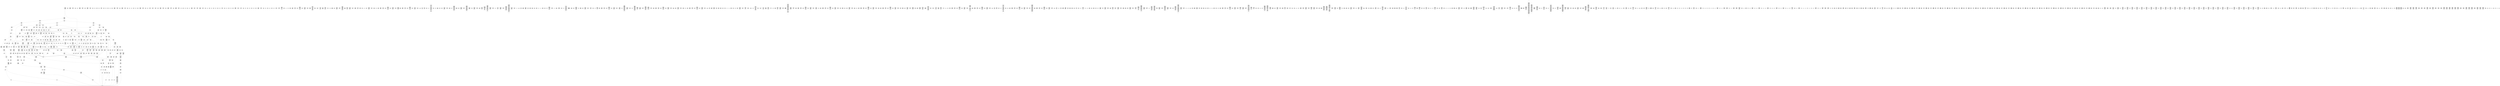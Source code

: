 /* Generated by GvGen v.1.0 (https://www.github.com/stricaud/gvgen) */

digraph G {
compound=true;
   node1 [label="[anywhere]"];
   node2 [label="# 0x0
PUSHX Data
PUSHX Data
MSTORE
PUSHX LogicData
CALLDATASIZE
LT
PUSHX Data
JUMPI
"];
   node3 [label="# 0xd
PUSHX Data
CALLDATALOAD
PUSHX BitData
SHR
PUSHX LogicData
GT
PUSHX Data
JUMPI
"];
   node4 [label="# 0x1e
PUSHX LogicData
GT
PUSHX Data
JUMPI
"];
   node5 [label="# 0x29
PUSHX LogicData
GT
PUSHX Data
JUMPI
"];
   node6 [label="# 0x34
PUSHX LogicData
EQ
PUSHX Data
JUMPI
"];
   node7 [label="# 0x3f
PUSHX LogicData
EQ
PUSHX Data
JUMPI
"];
   node8 [label="# 0x4a
PUSHX LogicData
EQ
PUSHX Data
JUMPI
"];
   node9 [label="# 0x55
PUSHX LogicData
EQ
PUSHX Data
JUMPI
"];
   node10 [label="# 0x60
PUSHX LogicData
EQ
PUSHX Data
JUMPI
"];
   node11 [label="# 0x6b
PUSHX LogicData
EQ
PUSHX Data
JUMPI
"];
   node12 [label="# 0x76
PUSHX Data
JUMP
"];
   node13 [label="# 0x7a
JUMPDEST
PUSHX LogicData
EQ
PUSHX Data
JUMPI
"];
   node14 [label="# 0x86
PUSHX LogicData
EQ
PUSHX Data
JUMPI
"];
   node15 [label="# 0x91
PUSHX LogicData
EQ
PUSHX Data
JUMPI
"];
   node16 [label="# 0x9c
PUSHX LogicData
EQ
PUSHX Data
JUMPI
"];
   node17 [label="# 0xa7
PUSHX LogicData
EQ
PUSHX Data
JUMPI
"];
   node18 [label="# 0xb2
PUSHX LogicData
EQ
PUSHX Data
JUMPI
"];
   node19 [label="# 0xbd
PUSHX Data
JUMP
"];
   node20 [label="# 0xc1
JUMPDEST
PUSHX LogicData
GT
PUSHX Data
JUMPI
"];
   node21 [label="# 0xcd
PUSHX LogicData
EQ
PUSHX Data
JUMPI
"];
   node22 [label="# 0xd8
PUSHX LogicData
EQ
PUSHX Data
JUMPI
"];
   node23 [label="# 0xe3
PUSHX LogicData
EQ
PUSHX Data
JUMPI
"];
   node24 [label="# 0xee
PUSHX LogicData
EQ
PUSHX Data
JUMPI
"];
   node25 [label="# 0xf9
PUSHX LogicData
EQ
PUSHX Data
JUMPI
"];
   node26 [label="# 0x104
PUSHX LogicData
EQ
PUSHX Data
JUMPI
"];
   node27 [label="# 0x10f
PUSHX Data
JUMP
"];
   node28 [label="# 0x113
JUMPDEST
PUSHX LogicData
EQ
PUSHX Data
JUMPI
"];
   node29 [label="# 0x11f
PUSHX LogicData
EQ
PUSHX Data
JUMPI
"];
   node30 [label="# 0x12a
PUSHX LogicData
EQ
PUSHX Data
JUMPI
"];
   node31 [label="# 0x135
PUSHX LogicData
EQ
PUSHX Data
JUMPI
"];
   node32 [label="# 0x140
PUSHX LogicData
EQ
PUSHX Data
JUMPI
"];
   node33 [label="# 0x14b
PUSHX Data
JUMP
"];
   node34 [label="# 0x14f
JUMPDEST
PUSHX LogicData
GT
PUSHX Data
JUMPI
"];
   node35 [label="# 0x15b
PUSHX LogicData
GT
PUSHX Data
JUMPI
"];
   node36 [label="# 0x166
PUSHX LogicData
EQ
PUSHX Data
JUMPI
"];
   node37 [label="# 0x171
PUSHX LogicData
EQ
PUSHX Data
JUMPI
"];
   node38 [label="# 0x17c
PUSHX LogicData
EQ
PUSHX Data
JUMPI
"];
   node39 [label="# 0x187
PUSHX LogicData
EQ
PUSHX Data
JUMPI
"];
   node40 [label="# 0x192
PUSHX LogicData
EQ
PUSHX Data
JUMPI
"];
   node41 [label="# 0x19d
PUSHX LogicData
EQ
PUSHX Data
JUMPI
"];
   node42 [label="# 0x1a8
PUSHX Data
JUMP
"];
   node43 [label="# 0x1ac
JUMPDEST
PUSHX LogicData
EQ
PUSHX Data
JUMPI
"];
   node44 [label="# 0x1b8
PUSHX LogicData
EQ
PUSHX Data
JUMPI
"];
   node45 [label="# 0x1c3
PUSHX LogicData
EQ
PUSHX Data
JUMPI
"];
   node46 [label="# 0x1ce
PUSHX LogicData
EQ
PUSHX Data
JUMPI
"];
   node47 [label="# 0x1d9
PUSHX LogicData
EQ
PUSHX Data
JUMPI
"];
   node48 [label="# 0x1e4
PUSHX LogicData
EQ
PUSHX Data
JUMPI
"];
   node49 [label="# 0x1ef
PUSHX Data
JUMP
"];
   node50 [label="# 0x1f3
JUMPDEST
PUSHX LogicData
GT
PUSHX Data
JUMPI
"];
   node51 [label="# 0x1ff
PUSHX LogicData
EQ
PUSHX Data
JUMPI
"];
   node52 [label="# 0x20a
PUSHX LogicData
EQ
PUSHX Data
JUMPI
"];
   node53 [label="# 0x215
PUSHX LogicData
EQ
PUSHX Data
JUMPI
"];
   node54 [label="# 0x220
PUSHX LogicData
EQ
PUSHX Data
JUMPI
"];
   node55 [label="# 0x22b
PUSHX LogicData
EQ
PUSHX Data
JUMPI
"];
   node56 [label="# 0x236
PUSHX LogicData
EQ
PUSHX Data
JUMPI
"];
   node57 [label="# 0x241
PUSHX Data
JUMP
"];
   node58 [label="# 0x245
JUMPDEST
PUSHX LogicData
EQ
PUSHX Data
JUMPI
"];
   node59 [label="# 0x251
PUSHX LogicData
EQ
PUSHX Data
JUMPI
"];
   node60 [label="# 0x25c
PUSHX LogicData
EQ
PUSHX Data
JUMPI
"];
   node61 [label="# 0x267
PUSHX LogicData
EQ
PUSHX Data
JUMPI
"];
   node62 [label="# 0x272
PUSHX LogicData
EQ
PUSHX Data
JUMPI
"];
   node63 [label="# 0x27d
JUMPDEST
PUSHX Data
REVERT
"];
   node64 [label="# 0x282
JUMPDEST
CALLVALUE
ISZERO
PUSHX Data
JUMPI
"];
   node65 [label="# 0x28a
PUSHX Data
REVERT
"];
   node66 [label="# 0x28e
JUMPDEST
PUSHX Data
PUSHX ArithData
CALLDATASIZE
SUB
ADD
PUSHX Data
PUSHX Data
JUMP
"];
   node67 [label="# 0x2a4
JUMPDEST
PUSHX Data
JUMP
"];
   node68 [label="# 0x2a9
JUMPDEST
PUSHX MemData
MLOAD
PUSHX Data
PUSHX Data
JUMP
"];
   node69 [label="# 0x2b6
JUMPDEST
PUSHX MemData
MLOAD
SUB
RETURN
"];
   node70 [label="# 0x2bf
JUMPDEST
CALLVALUE
ISZERO
PUSHX Data
JUMPI
"];
   node71 [label="# 0x2c7
PUSHX Data
REVERT
"];
   node72 [label="# 0x2cb
JUMPDEST
PUSHX Data
PUSHX ArithData
CALLDATASIZE
SUB
ADD
PUSHX Data
PUSHX Data
JUMP
"];
   node73 [label="# 0x2e1
JUMPDEST
PUSHX Data
JUMP
"];
   node74 [label="# 0x2e6
JUMPDEST
STOP
"];
   node75 [label="# 0x2e8
JUMPDEST
CALLVALUE
ISZERO
PUSHX Data
JUMPI
"];
   node76 [label="# 0x2f0
PUSHX Data
REVERT
"];
   node77 [label="# 0x2f4
JUMPDEST
PUSHX Data
PUSHX Data
JUMP
"];
   node78 [label="# 0x2fd
JUMPDEST
PUSHX MemData
MLOAD
PUSHX Data
PUSHX Data
JUMP
"];
   node79 [label="# 0x30a
JUMPDEST
PUSHX MemData
MLOAD
SUB
RETURN
"];
   node80 [label="# 0x313
JUMPDEST
CALLVALUE
ISZERO
PUSHX Data
JUMPI
"];
   node81 [label="# 0x31b
PUSHX Data
REVERT
"];
   node82 [label="# 0x31f
JUMPDEST
PUSHX Data
PUSHX ArithData
CALLDATASIZE
SUB
ADD
PUSHX Data
PUSHX Data
JUMP
"];
   node83 [label="# 0x335
JUMPDEST
PUSHX Data
JUMP
"];
   node84 [label="# 0x33a
JUMPDEST
PUSHX MemData
MLOAD
PUSHX Data
PUSHX Data
JUMP
"];
   node85 [label="# 0x347
JUMPDEST
PUSHX MemData
MLOAD
SUB
RETURN
"];
   node86 [label="# 0x350
JUMPDEST
CALLVALUE
ISZERO
PUSHX Data
JUMPI
"];
   node87 [label="# 0x358
PUSHX Data
REVERT
"];
   node88 [label="# 0x35c
JUMPDEST
PUSHX Data
PUSHX ArithData
CALLDATASIZE
SUB
ADD
PUSHX Data
PUSHX Data
JUMP
"];
   node89 [label="# 0x372
JUMPDEST
PUSHX Data
JUMP
"];
   node90 [label="# 0x377
JUMPDEST
STOP
"];
   node91 [label="# 0x379
JUMPDEST
CALLVALUE
ISZERO
PUSHX Data
JUMPI
"];
   node92 [label="# 0x381
PUSHX Data
REVERT
"];
   node93 [label="# 0x385
JUMPDEST
PUSHX Data
PUSHX ArithData
CALLDATASIZE
SUB
ADD
PUSHX Data
PUSHX Data
JUMP
"];
   node94 [label="# 0x39b
JUMPDEST
PUSHX Data
JUMP
"];
   node95 [label="# 0x3a0
JUMPDEST
STOP
"];
   node96 [label="# 0x3a2
JUMPDEST
CALLVALUE
ISZERO
PUSHX Data
JUMPI
"];
   node97 [label="# 0x3aa
PUSHX Data
REVERT
"];
   node98 [label="# 0x3ae
JUMPDEST
PUSHX Data
PUSHX Data
JUMP
"];
   node99 [label="# 0x3b7
JUMPDEST
PUSHX MemData
MLOAD
PUSHX Data
PUSHX Data
JUMP
"];
   node100 [label="# 0x3c4
JUMPDEST
PUSHX MemData
MLOAD
SUB
RETURN
"];
   node101 [label="# 0x3cd
JUMPDEST
CALLVALUE
ISZERO
PUSHX Data
JUMPI
"];
   node102 [label="# 0x3d5
PUSHX Data
REVERT
"];
   node103 [label="# 0x3d9
JUMPDEST
PUSHX Data
PUSHX ArithData
CALLDATASIZE
SUB
ADD
PUSHX Data
PUSHX Data
JUMP
"];
   node104 [label="# 0x3ef
JUMPDEST
PUSHX Data
JUMP
"];
   node105 [label="# 0x3f4
JUMPDEST
STOP
"];
   node106 [label="# 0x3f6
JUMPDEST
CALLVALUE
ISZERO
PUSHX Data
JUMPI
"];
   node107 [label="# 0x3fe
PUSHX Data
REVERT
"];
   node108 [label="# 0x402
JUMPDEST
PUSHX Data
PUSHX ArithData
CALLDATASIZE
SUB
ADD
PUSHX Data
PUSHX Data
JUMP
"];
   node109 [label="# 0x418
JUMPDEST
PUSHX Data
JUMP
"];
   node110 [label="# 0x41d
JUMPDEST
STOP
"];
   node111 [label="# 0x41f
JUMPDEST
CALLVALUE
ISZERO
PUSHX Data
JUMPI
"];
   node112 [label="# 0x427
PUSHX Data
REVERT
"];
   node113 [label="# 0x42b
JUMPDEST
PUSHX Data
PUSHX ArithData
CALLDATASIZE
SUB
ADD
PUSHX Data
PUSHX Data
JUMP
"];
   node114 [label="# 0x441
JUMPDEST
PUSHX Data
JUMP
"];
   node115 [label="# 0x446
JUMPDEST
PUSHX MemData
MLOAD
PUSHX Data
PUSHX Data
JUMP
"];
   node116 [label="# 0x453
JUMPDEST
PUSHX MemData
MLOAD
SUB
RETURN
"];
   node117 [label="# 0x45c
JUMPDEST
CALLVALUE
ISZERO
PUSHX Data
JUMPI
"];
   node118 [label="# 0x464
PUSHX Data
REVERT
"];
   node119 [label="# 0x468
JUMPDEST
PUSHX Data
PUSHX ArithData
CALLDATASIZE
SUB
ADD
PUSHX Data
PUSHX Data
JUMP
"];
   node120 [label="# 0x47e
JUMPDEST
PUSHX Data
JUMP
"];
   node121 [label="# 0x483
JUMPDEST
PUSHX MemData
MLOAD
PUSHX Data
PUSHX Data
JUMP
"];
   node122 [label="# 0x490
JUMPDEST
PUSHX MemData
MLOAD
SUB
RETURN
"];
   node123 [label="# 0x499
JUMPDEST
CALLVALUE
ISZERO
PUSHX Data
JUMPI
"];
   node124 [label="# 0x4a1
PUSHX Data
REVERT
"];
   node125 [label="# 0x4a5
JUMPDEST
PUSHX Data
PUSHX ArithData
CALLDATASIZE
SUB
ADD
PUSHX Data
PUSHX Data
JUMP
"];
   node126 [label="# 0x4bb
JUMPDEST
PUSHX Data
JUMP
"];
   node127 [label="# 0x4c0
JUMPDEST
STOP
"];
   node128 [label="# 0x4c2
JUMPDEST
CALLVALUE
ISZERO
PUSHX Data
JUMPI
"];
   node129 [label="# 0x4ca
PUSHX Data
REVERT
"];
   node130 [label="# 0x4ce
JUMPDEST
PUSHX Data
PUSHX Data
JUMP
"];
   node131 [label="# 0x4d7
JUMPDEST
STOP
"];
   node132 [label="# 0x4d9
JUMPDEST
CALLVALUE
ISZERO
PUSHX Data
JUMPI
"];
   node133 [label="# 0x4e1
PUSHX Data
REVERT
"];
   node134 [label="# 0x4e5
JUMPDEST
PUSHX Data
PUSHX ArithData
CALLDATASIZE
SUB
ADD
PUSHX Data
PUSHX Data
JUMP
"];
   node135 [label="# 0x4fb
JUMPDEST
PUSHX Data
JUMP
"];
   node136 [label="# 0x500
JUMPDEST
STOP
"];
   node137 [label="# 0x502
JUMPDEST
CALLVALUE
ISZERO
PUSHX Data
JUMPI
"];
   node138 [label="# 0x50a
PUSHX Data
REVERT
"];
   node139 [label="# 0x50e
JUMPDEST
PUSHX Data
PUSHX ArithData
CALLDATASIZE
SUB
ADD
PUSHX Data
PUSHX Data
JUMP
"];
   node140 [label="# 0x524
JUMPDEST
PUSHX Data
JUMP
"];
   node141 [label="# 0x529
JUMPDEST
PUSHX MemData
MLOAD
PUSHX Data
PUSHX Data
JUMP
"];
   node142 [label="# 0x536
JUMPDEST
PUSHX MemData
MLOAD
SUB
RETURN
"];
   node143 [label="# 0x53f
JUMPDEST
CALLVALUE
ISZERO
PUSHX Data
JUMPI
"];
   node144 [label="# 0x547
PUSHX Data
REVERT
"];
   node145 [label="# 0x54b
JUMPDEST
PUSHX Data
PUSHX ArithData
CALLDATASIZE
SUB
ADD
PUSHX Data
PUSHX Data
JUMP
"];
   node146 [label="# 0x561
JUMPDEST
PUSHX Data
JUMP
"];
   node147 [label="# 0x566
JUMPDEST
STOP
"];
   node148 [label="# 0x568
JUMPDEST
CALLVALUE
ISZERO
PUSHX Data
JUMPI
"];
   node149 [label="# 0x570
PUSHX Data
REVERT
"];
   node150 [label="# 0x574
JUMPDEST
PUSHX Data
PUSHX Data
JUMP
"];
   node151 [label="# 0x57d
JUMPDEST
PUSHX MemData
MLOAD
PUSHX Data
PUSHX Data
JUMP
"];
   node152 [label="# 0x58a
JUMPDEST
PUSHX MemData
MLOAD
SUB
RETURN
"];
   node153 [label="# 0x593
JUMPDEST
CALLVALUE
ISZERO
PUSHX Data
JUMPI
"];
   node154 [label="# 0x59b
PUSHX Data
REVERT
"];
   node155 [label="# 0x59f
JUMPDEST
PUSHX Data
PUSHX Data
JUMP
"];
   node156 [label="# 0x5a8
JUMPDEST
PUSHX MemData
MLOAD
PUSHX Data
PUSHX Data
JUMP
"];
   node157 [label="# 0x5b5
JUMPDEST
PUSHX MemData
MLOAD
SUB
RETURN
"];
   node158 [label="# 0x5be
JUMPDEST
CALLVALUE
ISZERO
PUSHX Data
JUMPI
"];
   node159 [label="# 0x5c6
PUSHX Data
REVERT
"];
   node160 [label="# 0x5ca
JUMPDEST
PUSHX Data
PUSHX Data
JUMP
"];
   node161 [label="# 0x5d3
JUMPDEST
PUSHX MemData
MLOAD
PUSHX Data
PUSHX Data
JUMP
"];
   node162 [label="# 0x5e0
JUMPDEST
PUSHX MemData
MLOAD
SUB
RETURN
"];
   node163 [label="# 0x5e9
JUMPDEST
CALLVALUE
ISZERO
PUSHX Data
JUMPI
"];
   node164 [label="# 0x5f1
PUSHX Data
REVERT
"];
   node165 [label="# 0x5f5
JUMPDEST
PUSHX Data
PUSHX ArithData
CALLDATASIZE
SUB
ADD
PUSHX Data
PUSHX Data
JUMP
"];
   node166 [label="# 0x60b
JUMPDEST
PUSHX Data
JUMP
"];
   node167 [label="# 0x610
JUMPDEST
PUSHX MemData
MLOAD
PUSHX Data
PUSHX Data
JUMP
"];
   node168 [label="# 0x61d
JUMPDEST
PUSHX MemData
MLOAD
SUB
RETURN
"];
   node169 [label="# 0x626
JUMPDEST
CALLVALUE
ISZERO
PUSHX Data
JUMPI
"];
   node170 [label="# 0x62e
PUSHX Data
REVERT
"];
   node171 [label="# 0x632
JUMPDEST
PUSHX Data
PUSHX ArithData
CALLDATASIZE
SUB
ADD
PUSHX Data
PUSHX Data
JUMP
"];
   node172 [label="# 0x648
JUMPDEST
PUSHX Data
JUMP
"];
   node173 [label="# 0x64d
JUMPDEST
PUSHX MemData
MLOAD
PUSHX Data
PUSHX Data
JUMP
"];
   node174 [label="# 0x65a
JUMPDEST
PUSHX MemData
MLOAD
SUB
RETURN
"];
   node175 [label="# 0x663
JUMPDEST
CALLVALUE
ISZERO
PUSHX Data
JUMPI
"];
   node176 [label="# 0x66b
PUSHX Data
REVERT
"];
   node177 [label="# 0x66f
JUMPDEST
PUSHX Data
PUSHX ArithData
CALLDATASIZE
SUB
ADD
PUSHX Data
PUSHX Data
JUMP
"];
   node178 [label="# 0x685
JUMPDEST
PUSHX Data
JUMP
"];
   node179 [label="# 0x68a
JUMPDEST
PUSHX MemData
MLOAD
PUSHX Data
PUSHX Data
JUMP
"];
   node180 [label="# 0x697
JUMPDEST
PUSHX MemData
MLOAD
SUB
RETURN
"];
   node181 [label="# 0x6a0
JUMPDEST
CALLVALUE
ISZERO
PUSHX Data
JUMPI
"];
   node182 [label="# 0x6a8
PUSHX Data
REVERT
"];
   node183 [label="# 0x6ac
JUMPDEST
PUSHX Data
PUSHX Data
JUMP
"];
   node184 [label="# 0x6b5
JUMPDEST
STOP
"];
   node185 [label="# 0x6b7
JUMPDEST
CALLVALUE
ISZERO
PUSHX Data
JUMPI
"];
   node186 [label="# 0x6bf
PUSHX Data
REVERT
"];
   node187 [label="# 0x6c3
JUMPDEST
PUSHX Data
PUSHX ArithData
CALLDATASIZE
SUB
ADD
PUSHX Data
PUSHX Data
JUMP
"];
   node188 [label="# 0x6d9
JUMPDEST
PUSHX Data
JUMP
"];
   node189 [label="# 0x6de
JUMPDEST
STOP
"];
   node190 [label="# 0x6e0
JUMPDEST
CALLVALUE
ISZERO
PUSHX Data
JUMPI
"];
   node191 [label="# 0x6e8
PUSHX Data
REVERT
"];
   node192 [label="# 0x6ec
JUMPDEST
PUSHX Data
PUSHX ArithData
CALLDATASIZE
SUB
ADD
PUSHX Data
PUSHX Data
JUMP
"];
   node193 [label="# 0x702
JUMPDEST
PUSHX Data
JUMP
"];
   node194 [label="# 0x707
JUMPDEST
STOP
"];
   node195 [label="# 0x709
JUMPDEST
CALLVALUE
ISZERO
PUSHX Data
JUMPI
"];
   node196 [label="# 0x711
PUSHX Data
REVERT
"];
   node197 [label="# 0x715
JUMPDEST
PUSHX Data
PUSHX Data
JUMP
"];
   node198 [label="# 0x71e
JUMPDEST
PUSHX MemData
MLOAD
PUSHX Data
PUSHX Data
JUMP
"];
   node199 [label="# 0x72b
JUMPDEST
PUSHX MemData
MLOAD
SUB
RETURN
"];
   node200 [label="# 0x734
JUMPDEST
CALLVALUE
ISZERO
PUSHX Data
JUMPI
"];
   node201 [label="# 0x73c
PUSHX Data
REVERT
"];
   node202 [label="# 0x740
JUMPDEST
PUSHX Data
PUSHX Data
JUMP
"];
   node203 [label="# 0x749
JUMPDEST
PUSHX MemData
MLOAD
PUSHX Data
PUSHX Data
JUMP
"];
   node204 [label="# 0x756
JUMPDEST
PUSHX MemData
MLOAD
SUB
RETURN
"];
   node205 [label="# 0x75f
JUMPDEST
CALLVALUE
ISZERO
PUSHX Data
JUMPI
"];
   node206 [label="# 0x767
PUSHX Data
REVERT
"];
   node207 [label="# 0x76b
JUMPDEST
PUSHX Data
PUSHX Data
JUMP
"];
   node208 [label="# 0x774
JUMPDEST
PUSHX MemData
MLOAD
PUSHX Data
PUSHX Data
JUMP
"];
   node209 [label="# 0x781
JUMPDEST
PUSHX MemData
MLOAD
SUB
RETURN
"];
   node210 [label="# 0x78a
JUMPDEST
CALLVALUE
ISZERO
PUSHX Data
JUMPI
"];
   node211 [label="# 0x792
PUSHX Data
REVERT
"];
   node212 [label="# 0x796
JUMPDEST
PUSHX Data
PUSHX ArithData
CALLDATASIZE
SUB
ADD
PUSHX Data
PUSHX Data
JUMP
"];
   node213 [label="# 0x7ac
JUMPDEST
PUSHX Data
JUMP
"];
   node214 [label="# 0x7b1
JUMPDEST
STOP
"];
   node215 [label="# 0x7b3
JUMPDEST
CALLVALUE
ISZERO
PUSHX Data
JUMPI
"];
   node216 [label="# 0x7bb
PUSHX Data
REVERT
"];
   node217 [label="# 0x7bf
JUMPDEST
PUSHX Data
PUSHX ArithData
CALLDATASIZE
SUB
ADD
PUSHX Data
PUSHX Data
JUMP
"];
   node218 [label="# 0x7d5
JUMPDEST
PUSHX Data
JUMP
"];
   node219 [label="# 0x7da
JUMPDEST
STOP
"];
   node220 [label="# 0x7dc
JUMPDEST
CALLVALUE
ISZERO
PUSHX Data
JUMPI
"];
   node221 [label="# 0x7e4
PUSHX Data
REVERT
"];
   node222 [label="# 0x7e8
JUMPDEST
PUSHX Data
PUSHX ArithData
CALLDATASIZE
SUB
ADD
PUSHX Data
PUSHX Data
JUMP
"];
   node223 [label="# 0x7fe
JUMPDEST
PUSHX Data
JUMP
"];
   node224 [label="# 0x803
JUMPDEST
STOP
"];
   node225 [label="# 0x805
JUMPDEST
CALLVALUE
ISZERO
PUSHX Data
JUMPI
"];
   node226 [label="# 0x80d
PUSHX Data
REVERT
"];
   node227 [label="# 0x811
JUMPDEST
PUSHX Data
PUSHX ArithData
CALLDATASIZE
SUB
ADD
PUSHX Data
PUSHX Data
JUMP
"];
   node228 [label="# 0x827
JUMPDEST
PUSHX Data
JUMP
"];
   node229 [label="# 0x82c
JUMPDEST
STOP
"];
   node230 [label="# 0x82e
JUMPDEST
CALLVALUE
ISZERO
PUSHX Data
JUMPI
"];
   node231 [label="# 0x836
PUSHX Data
REVERT
"];
   node232 [label="# 0x83a
JUMPDEST
PUSHX Data
PUSHX Data
JUMP
"];
   node233 [label="# 0x843
JUMPDEST
PUSHX MemData
MLOAD
PUSHX Data
PUSHX Data
JUMP
"];
   node234 [label="# 0x850
JUMPDEST
PUSHX MemData
MLOAD
SUB
RETURN
"];
   node235 [label="# 0x859
JUMPDEST
CALLVALUE
ISZERO
PUSHX Data
JUMPI
"];
   node236 [label="# 0x861
PUSHX Data
REVERT
"];
   node237 [label="# 0x865
JUMPDEST
PUSHX Data
PUSHX ArithData
CALLDATASIZE
SUB
ADD
PUSHX Data
PUSHX Data
JUMP
"];
   node238 [label="# 0x87b
JUMPDEST
PUSHX Data
JUMP
"];
   node239 [label="# 0x880
JUMPDEST
STOP
"];
   node240 [label="# 0x882
JUMPDEST
CALLVALUE
ISZERO
PUSHX Data
JUMPI
"];
   node241 [label="# 0x88a
PUSHX Data
REVERT
"];
   node242 [label="# 0x88e
JUMPDEST
PUSHX Data
PUSHX ArithData
CALLDATASIZE
SUB
ADD
PUSHX Data
PUSHX Data
JUMP
"];
   node243 [label="# 0x8a4
JUMPDEST
PUSHX Data
JUMP
"];
   node244 [label="# 0x8a9
JUMPDEST
STOP
"];
   node245 [label="# 0x8ab
JUMPDEST
CALLVALUE
ISZERO
PUSHX Data
JUMPI
"];
   node246 [label="# 0x8b3
PUSHX Data
REVERT
"];
   node247 [label="# 0x8b7
JUMPDEST
PUSHX Data
PUSHX ArithData
CALLDATASIZE
SUB
ADD
PUSHX Data
PUSHX Data
JUMP
"];
   node248 [label="# 0x8cd
JUMPDEST
PUSHX Data
JUMP
"];
   node249 [label="# 0x8d2
JUMPDEST
PUSHX MemData
MLOAD
PUSHX Data
PUSHX Data
JUMP
"];
   node250 [label="# 0x8df
JUMPDEST
PUSHX MemData
MLOAD
SUB
RETURN
"];
   node251 [label="# 0x8e8
JUMPDEST
CALLVALUE
ISZERO
PUSHX Data
JUMPI
"];
   node252 [label="# 0x8f0
PUSHX Data
REVERT
"];
   node253 [label="# 0x8f4
JUMPDEST
PUSHX Data
PUSHX Data
JUMP
"];
   node254 [label="# 0x8fd
JUMPDEST
PUSHX MemData
MLOAD
PUSHX Data
PUSHX Data
JUMP
"];
   node255 [label="# 0x90a
JUMPDEST
PUSHX MemData
MLOAD
SUB
RETURN
"];
   node256 [label="# 0x913
JUMPDEST
CALLVALUE
ISZERO
PUSHX Data
JUMPI
"];
   node257 [label="# 0x91b
PUSHX Data
REVERT
"];
   node258 [label="# 0x91f
JUMPDEST
PUSHX Data
PUSHX ArithData
CALLDATASIZE
SUB
ADD
PUSHX Data
PUSHX Data
JUMP
"];
   node259 [label="# 0x935
JUMPDEST
PUSHX Data
JUMP
"];
   node260 [label="# 0x93a
JUMPDEST
STOP
"];
   node261 [label="# 0x93c
JUMPDEST
CALLVALUE
ISZERO
PUSHX Data
JUMPI
"];
   node262 [label="# 0x944
PUSHX Data
REVERT
"];
   node263 [label="# 0x948
JUMPDEST
PUSHX Data
PUSHX ArithData
CALLDATASIZE
SUB
ADD
PUSHX Data
PUSHX Data
JUMP
"];
   node264 [label="# 0x95e
JUMPDEST
PUSHX Data
JUMP
"];
   node265 [label="# 0x963
JUMPDEST
STOP
"];
   node266 [label="# 0x965
JUMPDEST
CALLVALUE
ISZERO
PUSHX Data
JUMPI
"];
   node267 [label="# 0x96d
PUSHX Data
REVERT
"];
   node268 [label="# 0x971
JUMPDEST
PUSHX Data
PUSHX ArithData
CALLDATASIZE
SUB
ADD
PUSHX Data
PUSHX Data
JUMP
"];
   node269 [label="# 0x987
JUMPDEST
PUSHX Data
JUMP
"];
   node270 [label="# 0x98c
JUMPDEST
STOP
"];
   node271 [label="# 0x98e
JUMPDEST
CALLVALUE
ISZERO
PUSHX Data
JUMPI
"];
   node272 [label="# 0x996
PUSHX Data
REVERT
"];
   node273 [label="# 0x99a
JUMPDEST
PUSHX Data
PUSHX ArithData
CALLDATASIZE
SUB
ADD
PUSHX Data
PUSHX Data
JUMP
"];
   node274 [label="# 0x9b0
JUMPDEST
PUSHX Data
JUMP
"];
   node275 [label="# 0x9b5
JUMPDEST
PUSHX MemData
MLOAD
PUSHX Data
PUSHX Data
JUMP
"];
   node276 [label="# 0x9c2
JUMPDEST
PUSHX MemData
MLOAD
SUB
RETURN
"];
   node277 [label="# 0x9cb
JUMPDEST
CALLVALUE
ISZERO
PUSHX Data
JUMPI
"];
   node278 [label="# 0x9d3
PUSHX Data
REVERT
"];
   node279 [label="# 0x9d7
JUMPDEST
PUSHX Data
PUSHX ArithData
CALLDATASIZE
SUB
ADD
PUSHX Data
PUSHX Data
JUMP
"];
   node280 [label="# 0x9ed
JUMPDEST
PUSHX Data
JUMP
"];
   node281 [label="# 0x9f2
JUMPDEST
STOP
"];
   node282 [label="# 0x9f4
JUMPDEST
PUSHX Data
PUSHX ArithData
CALLDATASIZE
SUB
ADD
PUSHX Data
PUSHX Data
JUMP
"];
   node283 [label="# 0xa09
JUMPDEST
PUSHX Data
JUMP
"];
   node284 [label="# 0xa0e
JUMPDEST
STOP
"];
   node285 [label="# 0xa10
JUMPDEST
CALLVALUE
ISZERO
PUSHX Data
JUMPI
"];
   node286 [label="# 0xa18
PUSHX Data
REVERT
"];
   node287 [label="# 0xa1c
JUMPDEST
PUSHX Data
PUSHX ArithData
CALLDATASIZE
SUB
ADD
PUSHX Data
PUSHX Data
JUMP
"];
   node288 [label="# 0xa32
JUMPDEST
PUSHX Data
JUMP
"];
   node289 [label="# 0xa37
JUMPDEST
STOP
"];
   node290 [label="# 0xa39
JUMPDEST
CALLVALUE
ISZERO
PUSHX Data
JUMPI
"];
   node291 [label="# 0xa41
PUSHX Data
REVERT
"];
   node292 [label="# 0xa45
JUMPDEST
PUSHX Data
PUSHX Data
JUMP
"];
   node293 [label="# 0xa4e
JUMPDEST
PUSHX MemData
MLOAD
PUSHX Data
PUSHX Data
JUMP
"];
   node294 [label="# 0xa5b
JUMPDEST
PUSHX MemData
MLOAD
SUB
RETURN
"];
   node295 [label="# 0xa64
JUMPDEST
CALLVALUE
ISZERO
PUSHX Data
JUMPI
"];
   node296 [label="# 0xa6c
PUSHX Data
REVERT
"];
   node297 [label="# 0xa70
JUMPDEST
PUSHX Data
PUSHX Data
JUMP
"];
   node298 [label="# 0xa79
JUMPDEST
PUSHX MemData
MLOAD
PUSHX Data
PUSHX Data
JUMP
"];
   node299 [label="# 0xa86
JUMPDEST
PUSHX MemData
MLOAD
SUB
RETURN
"];
   node300 [label="# 0xa8f
JUMPDEST
PUSHX Data
PUSHX BitData
PUSHX BitData
NOT
AND
PUSHX BitData
NOT
AND
EQ
PUSHX Data
JUMPI
"];
   node301 [label="# 0xaf8
PUSHX Data
PUSHX Data
JUMP
"];
   node302 [label="# 0xb01
JUMPDEST
"];
   node303 [label="# 0xb02
JUMPDEST
JUMP
"];
   node304 [label="# 0xb09
JUMPDEST
PUSHX Data
PUSHX Data
JUMP
"];
   node305 [label="# 0xb11
JUMPDEST
PUSHX BitData
AND
PUSHX Data
PUSHX Data
JUMP
"];
   node306 [label="# 0xb2f
JUMPDEST
PUSHX BitData
AND
EQ
PUSHX Data
JUMPI
"];
   node307 [label="# 0xb4c
PUSHX Data
PUSHX Data
JUMP
"];
   node308 [label="# 0xb54
JUMPDEST
PUSHX BitData
AND
PUSHX StorData
PUSHX ArithData
SLOAD
PUSHX ArithData
EXP
DIV
PUSHX BitData
AND
PUSHX BitData
AND
EQ
"];
   node309 [label="# 0xba5
JUMPDEST
PUSHX Data
JUMPI
"];
   node310 [label="# 0xbaa
PUSHX MemData
MLOAD
PUSHX Data
MSTORE
PUSHX ArithData
ADD
PUSHX Data
PUSHX Data
JUMP
"];
   node311 [label="# 0xbdb
JUMPDEST
PUSHX MemData
MLOAD
SUB
REVERT
"];
   node312 [label="# 0xbe4
JUMPDEST
PUSHX Data
SSTORE
PUSHX Data
SSTORE
JUMP
"];
   node313 [label="# 0xbf6
JUMPDEST
PUSHX Data
PUSHX StorData
SLOAD
PUSHX Data
PUSHX Data
JUMP
"];
   node314 [label="# 0xc05
JUMPDEST
PUSHX ArithData
ADD
PUSHX ArithData
DIV
MUL
PUSHX ArithData
ADD
PUSHX MemData
MLOAD
ADD
PUSHX Data
MSTORE
MSTORE
PUSHX ArithData
ADD
SLOAD
PUSHX Data
PUSHX Data
JUMP
"];
   node315 [label="# 0xc31
JUMPDEST
ISZERO
PUSHX Data
JUMPI
"];
   node316 [label="# 0xc38
PUSHX LogicData
LT
PUSHX Data
JUMPI
"];
   node317 [label="# 0xc40
PUSHX ArithData
SLOAD
DIV
MUL
MSTORE
PUSHX ArithData
ADD
PUSHX Data
JUMP
"];
   node318 [label="# 0xc53
JUMPDEST
ADD
PUSHX Data
MSTORE
PUSHX Data
PUSHX Data
SHA3
"];
   node319 [label="# 0xc61
JUMPDEST
SLOAD
MSTORE
PUSHX ArithData
ADD
PUSHX ArithData
ADD
GT
PUSHX Data
JUMPI
"];
   node320 [label="# 0xc75
SUB
PUSHX BitData
AND
ADD
"];
   node321 [label="# 0xc7e
JUMPDEST
JUMP
"];
   node322 [label="# 0xc88
JUMPDEST
PUSHX Data
PUSHX Data
PUSHX Data
JUMP
"];
   node323 [label="# 0xc93
JUMPDEST
PUSHX Data
JUMPI
"];
   node324 [label="# 0xc98
PUSHX MemData
MLOAD
PUSHX Data
MSTORE
PUSHX ArithData
ADD
PUSHX Data
PUSHX Data
JUMP
"];
   node325 [label="# 0xcc9
JUMPDEST
PUSHX MemData
MLOAD
SUB
REVERT
"];
   node326 [label="# 0xcd2
JUMPDEST
PUSHX Data
PUSHX ArithData
MSTORE
PUSHX ArithData
ADD
MSTORE
PUSHX ArithData
ADD
PUSHX Data
SHA3
PUSHX ArithData
SLOAD
PUSHX ArithData
EXP
DIV
PUSHX BitData
AND
JUMP
"];
   node327 [label="# 0xd0d
JUMPDEST
PUSHX Data
PUSHX Data
PUSHX Data
JUMP
"];
   node328 [label="# 0xd18
JUMPDEST
PUSHX BitData
AND
PUSHX BitData
AND
EQ
ISZERO
PUSHX Data
JUMPI
"];
   node329 [label="# 0xd4f
PUSHX MemData
MLOAD
PUSHX Data
MSTORE
PUSHX ArithData
ADD
PUSHX Data
PUSHX Data
JUMP
"];
   node330 [label="# 0xd80
JUMPDEST
PUSHX MemData
MLOAD
SUB
REVERT
"];
   node331 [label="# 0xd89
JUMPDEST
PUSHX BitData
AND
PUSHX Data
PUSHX Data
JUMP
"];
   node332 [label="# 0xda8
JUMPDEST
PUSHX BitData
AND
EQ
PUSHX Data
JUMPI
"];
   node333 [label="# 0xdc5
PUSHX Data
PUSHX Data
PUSHX Data
JUMP
"];
   node334 [label="# 0xdd1
JUMPDEST
PUSHX Data
JUMP
"];
   node335 [label="# 0xdd6
JUMPDEST
"];
   node336 [label="# 0xdd7
JUMPDEST
PUSHX Data
JUMPI
"];
   node337 [label="# 0xddc
PUSHX MemData
MLOAD
PUSHX Data
MSTORE
PUSHX ArithData
ADD
PUSHX Data
PUSHX Data
JUMP
"];
   node338 [label="# 0xe0d
JUMPDEST
PUSHX MemData
MLOAD
SUB
REVERT
"];
   node339 [label="# 0xe16
JUMPDEST
PUSHX Data
PUSHX Data
JUMP
"];
   node340 [label="# 0xe20
JUMPDEST
JUMP
"];
   node341 [label="# 0xe25
JUMPDEST
PUSHX Data
PUSHX Data
JUMP
"];
   node342 [label="# 0xe2d
JUMPDEST
PUSHX BitData
AND
PUSHX Data
PUSHX Data
JUMP
"];
   node343 [label="# 0xe4b
JUMPDEST
PUSHX BitData
AND
EQ
PUSHX Data
JUMPI
"];
   node344 [label="# 0xe68
PUSHX Data
PUSHX Data
JUMP
"];
   node345 [label="# 0xe70
JUMPDEST
PUSHX BitData
AND
PUSHX StorData
PUSHX ArithData
SLOAD
PUSHX ArithData
EXP
DIV
PUSHX BitData
AND
PUSHX BitData
AND
EQ
"];
   node346 [label="# 0xec1
JUMPDEST
PUSHX Data
JUMPI
"];
   node347 [label="# 0xec6
PUSHX MemData
MLOAD
PUSHX Data
MSTORE
PUSHX ArithData
ADD
PUSHX Data
PUSHX Data
JUMP
"];
   node348 [label="# 0xef7
JUMPDEST
PUSHX MemData
MLOAD
SUB
REVERT
"];
   node349 [label="# 0xf00
JUMPDEST
PUSHX Data
SSTORE
PUSHX Data
SSTORE
PUSHX Data
SSTORE
PUSHX Data
SSTORE
JUMP
"];
   node350 [label="# 0xf22
JUMPDEST
PUSHX Data
PUSHX StorData
SLOAD
JUMP
"];
   node351 [label="# 0xf2f
JUMPDEST
PUSHX Data
PUSHX Data
JUMP
"];
   node352 [label="# 0xf37
JUMPDEST
PUSHX BitData
AND
PUSHX Data
PUSHX Data
JUMP
"];
   node353 [label="# 0xf55
JUMPDEST
PUSHX BitData
AND
EQ
PUSHX Data
JUMPI
"];
   node354 [label="# 0xf72
PUSHX Data
PUSHX Data
JUMP
"];
   node355 [label="# 0xf7a
JUMPDEST
PUSHX BitData
AND
PUSHX StorData
PUSHX ArithData
SLOAD
PUSHX ArithData
EXP
DIV
PUSHX BitData
AND
PUSHX BitData
AND
EQ
"];
   node356 [label="# 0xfcb
JUMPDEST
PUSHX Data
JUMPI
"];
   node357 [label="# 0xfd0
PUSHX MemData
MLOAD
PUSHX Data
MSTORE
PUSHX ArithData
ADD
PUSHX Data
PUSHX Data
JUMP
"];
   node358 [label="# 0x1001
JUMPDEST
PUSHX MemData
MLOAD
SUB
REVERT
"];
   node359 [label="# 0x100a
JUMPDEST
PUSHX Data
"];
   node360 [label="# 0x100d
JUMPDEST
MLOAD
LT
ISZERO
PUSHX Data
JUMPI
"];
   node361 [label="# 0x1017
PUSHX Data
PUSHX Data
MLOAD
LT
PUSHX Data
JUMPI
"];
   node362 [label="# 0x1026
PUSHX Data
PUSHX Data
JUMP
"];
   node363 [label="# 0x102d
JUMPDEST
"];
   node364 [label="# 0x102e
JUMPDEST
PUSHX ArithData
MUL
PUSHX ArithData
ADD
ADD
MLOAD
PUSHX BitData
AND
PUSHX BitData
AND
MSTORE
PUSHX ArithData
ADD
MSTORE
PUSHX ArithData
ADD
PUSHX Data
SHA3
PUSHX ArithData
PUSHX ArithData
EXP
SLOAD
PUSHX ArithData
MUL
NOT
AND
ISZERO
ISZERO
MUL
OR
SSTORE
PUSHX Data
PUSHX Data
JUMP
"];
   node365 [label="# 0x1092
JUMPDEST
PUSHX Data
JUMP
"];
   node366 [label="# 0x109a
JUMPDEST
JUMP
"];
   node367 [label="# 0x109f
JUMPDEST
PUSHX Data
PUSHX Data
PUSHX Data
JUMP
"];
   node368 [label="# 0x10aa
JUMPDEST
PUSHX Data
JUMP
"];
   node369 [label="# 0x10b0
JUMPDEST
PUSHX Data
JUMPI
"];
   node370 [label="# 0x10b5
PUSHX MemData
MLOAD
PUSHX Data
MSTORE
PUSHX ArithData
ADD
PUSHX Data
PUSHX Data
JUMP
"];
   node371 [label="# 0x10e6
JUMPDEST
PUSHX MemData
MLOAD
SUB
REVERT
"];
   node372 [label="# 0x10ef
JUMPDEST
PUSHX Data
PUSHX Data
JUMP
"];
   node373 [label="# 0x10fa
JUMPDEST
JUMP
"];
   node374 [label="# 0x10ff
JUMPDEST
PUSHX Data
PUSHX Data
PUSHX ArithData
PUSHX BitData
AND
PUSHX BitData
AND
MSTORE
PUSHX ArithData
ADD
MSTORE
PUSHX ArithData
ADD
PUSHX Data
SHA3
PUSHX ArithData
SLOAD
PUSHX ArithData
EXP
DIV
PUSHX BitData
AND
JUMP
"];
   node375 [label="# 0x1155
JUMPDEST
PUSHX Data
PUSHX Data
PUSHX Data
JUMP
"];
   node376 [label="# 0x1160
JUMPDEST
LT
PUSHX Data
JUMPI
"];
   node377 [label="# 0x1167
PUSHX MemData
MLOAD
PUSHX Data
MSTORE
PUSHX ArithData
ADD
PUSHX Data
PUSHX Data
JUMP
"];
   node378 [label="# 0x1198
JUMPDEST
PUSHX MemData
MLOAD
SUB
REVERT
"];
   node379 [label="# 0x11a1
JUMPDEST
PUSHX Data
PUSHX ArithData
PUSHX BitData
AND
PUSHX BitData
AND
MSTORE
PUSHX ArithData
ADD
MSTORE
PUSHX ArithData
ADD
PUSHX Data
SHA3
PUSHX ArithData
MSTORE
PUSHX ArithData
ADD
MSTORE
PUSHX ArithData
ADD
PUSHX Data
SHA3
SLOAD
JUMP
"];
   node380 [label="# 0x11fa
JUMPDEST
PUSHX StorData
SLOAD
PUSHX Data
PUSHX Data
PUSHX Data
JUMP
"];
   node381 [label="# 0x1207
JUMPDEST
LT
PUSHX Data
JUMPI
"];
   node382 [label="# 0x120d
PUSHX MemData
MLOAD
PUSHX Data
MSTORE
PUSHX ArithData
ADD
PUSHX Data
PUSHX Data
JUMP
"];
   node383 [label="# 0x123e
JUMPDEST
PUSHX MemData
MLOAD
SUB
REVERT
"];
   node384 [label="# 0x1247
JUMPDEST
PUSHX Data
PUSHX Data
JUMP
"];
   node385 [label="# 0x124f
JUMPDEST
PUSHX BitData
AND
CALLER
PUSHX BitData
AND
EQ
PUSHX Data
JUMPI
"];
   node386 [label="# 0x1282
PUSHX LogicData
ISZERO
ISZERO
PUSHX StorData
PUSHX ArithData
SLOAD
PUSHX ArithData
EXP
DIV
PUSHX BitData
AND
ISZERO
ISZERO
EQ
ISZERO
PUSHX Data
JUMPI
"];
   node387 [label="# 0x129e
PUSHX LogicData
ISZERO
ISZERO
PUSHX Data
PUSHX ArithData
CALLER
PUSHX BitData
AND
PUSHX BitData
AND
MSTORE
PUSHX ArithData
ADD
MSTORE
PUSHX ArithData
ADD
PUSHX Data
SHA3
PUSHX ArithData
SLOAD
PUSHX ArithData
EXP
DIV
PUSHX BitData
AND
ISZERO
ISZERO
EQ
PUSHX Data
JUMPI
"];
   node388 [label="# 0x12f6
PUSHX MemData
MLOAD
PUSHX Data
MSTORE
PUSHX ArithData
ADD
PUSHX Data
PUSHX Data
JUMP
"];
   node389 [label="# 0x1327
JUMPDEST
PUSHX MemData
MLOAD
SUB
REVERT
"];
   node390 [label="# 0x1330
JUMPDEST
"];
   node391 [label="# 0x1331
JUMPDEST
PUSHX StorData
SLOAD
GT
ISZERO
PUSHX Data
JUMPI
"];
   node392 [label="# 0x133c
PUSHX MemData
MLOAD
PUSHX Data
MSTORE
PUSHX ArithData
ADD
PUSHX Data
PUSHX Data
JUMP
"];
   node393 [label="# 0x136d
JUMPDEST
PUSHX MemData
MLOAD
SUB
REVERT
"];
   node394 [label="# 0x1376
JUMPDEST
PUSHX Data
PUSHX ArithData
CALLER
PUSHX BitData
AND
PUSHX BitData
AND
MSTORE
PUSHX ArithData
ADD
MSTORE
PUSHX ArithData
ADD
PUSHX Data
SHA3
SLOAD
PUSHX Data
PUSHX Data
JUMP
"];
   node395 [label="# 0x13c1
JUMPDEST
PUSHX Data
PUSHX ArithData
CALLER
PUSHX BitData
AND
PUSHX BitData
AND
MSTORE
PUSHX ArithData
ADD
MSTORE
PUSHX ArithData
ADD
PUSHX Data
SHA3
SSTORE
PUSHX StorData
SLOAD
PUSHX Data
PUSHX ArithData
CALLER
PUSHX BitData
AND
PUSHX BitData
AND
MSTORE
PUSHX ArithData
ADD
MSTORE
PUSHX ArithData
ADD
PUSHX Data
SHA3
SLOAD
GT
ISZERO
PUSHX Data
JUMPI
"];
   node396 [label="# 0x144e
PUSHX MemData
MLOAD
PUSHX Data
MSTORE
PUSHX ArithData
ADD
PUSHX Data
PUSHX Data
JUMP
"];
   node397 [label="# 0x147f
JUMPDEST
PUSHX MemData
MLOAD
SUB
REVERT
"];
   node398 [label="# 0x1488
JUMPDEST
"];
   node399 [label="# 0x1489
JUMPDEST
PUSHX Data
"];
   node400 [label="# 0x148c
JUMPDEST
LT
ISZERO
PUSHX Data
JUMPI
"];
   node401 [label="# 0x1495
PUSHX Data
PUSHX Data
PUSHX Data
PUSHX Data
JUMP
"];
   node402 [label="# 0x14a0
JUMPDEST
PUSHX StorData
SLOAD
PUSHX Data
PUSHX Data
PUSHX Data
JUMP
"];
   node403 [label="# 0x14af
JUMPDEST
LT
ISZERO
PUSHX Data
JUMPI
"];
   node404 [label="# 0x14b6
PUSHX Data
PUSHX Data
PUSHX Data
JUMP
"];
   node405 [label="# 0x14bf
JUMPDEST
PUSHX Data
PUSHX Data
JUMP
"];
   node406 [label="# 0x14c8
JUMPDEST
PUSHX Data
JUMPI
"];
   node407 [label="# 0x14cd
PUSHX Data
CALLER
PUSHX Data
JUMP
"];
   node408 [label="# 0x14d6
JUMPDEST
"];
   node409 [label="# 0x14d7
JUMPDEST
"];
   node410 [label="# 0x14d8
JUMPDEST
PUSHX Data
PUSHX Data
JUMP
"];
   node411 [label="# 0x14e4
JUMPDEST
PUSHX Data
JUMP
"];
   node412 [label="# 0x14ec
JUMPDEST
JUMP
"];
   node413 [label="# 0x14f0
JUMPDEST
PUSHX Data
PUSHX Data
JUMP
"];
   node414 [label="# 0x14f8
JUMPDEST
PUSHX BitData
AND
PUSHX Data
PUSHX Data
JUMP
"];
   node415 [label="# 0x1516
JUMPDEST
PUSHX BitData
AND
EQ
PUSHX Data
JUMPI
"];
   node416 [label="# 0x1533
PUSHX Data
PUSHX Data
JUMP
"];
   node417 [label="# 0x153b
JUMPDEST
PUSHX BitData
AND
PUSHX StorData
PUSHX ArithData
SLOAD
PUSHX ArithData
EXP
DIV
PUSHX BitData
AND
PUSHX BitData
AND
EQ
"];
   node418 [label="# 0x158c
JUMPDEST
PUSHX Data
JUMPI
"];
   node419 [label="# 0x1591
PUSHX MemData
MLOAD
PUSHX Data
MSTORE
PUSHX ArithData
ADD
PUSHX Data
PUSHX Data
JUMP
"];
   node420 [label="# 0x15c2
JUMPDEST
PUSHX MemData
MLOAD
SUB
REVERT
"];
   node421 [label="# 0x15cb
JUMPDEST
PUSHX Data
SELFBALANCE
PUSHX Data
"];
   node422 [label="# 0x15d3
JUMPDEST
PUSHX LogicData
LT
ISZERO
PUSHX Data
JUMPI
"];
   node423 [label="# 0x15dd
PUSHX Data
PUSHX Data
PUSHX Data
PUSHX LogicData
LT
PUSHX Data
JUMPI
"];
   node424 [label="# 0x15ed
PUSHX Data
PUSHX Data
JUMP
"];
   node425 [label="# 0x15f4
JUMPDEST
"];
   node426 [label="# 0x15f5
JUMPDEST
ADD
SLOAD
PUSHX Data
PUSHX Data
JUMP
"];
   node427 [label="# 0x1602
JUMPDEST
PUSHX Data
PUSHX Data
JUMP
"];
   node428 [label="# 0x160c
JUMPDEST
PUSHX Data
PUSHX LogicData
LT
PUSHX Data
JUMPI
"];
   node429 [label="# 0x161a
PUSHX Data
PUSHX Data
JUMP
"];
   node430 [label="# 0x1621
JUMPDEST
"];
   node431 [label="# 0x1622
JUMPDEST
ADD
PUSHX ArithData
SLOAD
PUSHX ArithData
EXP
DIV
PUSHX BitData
AND
PUSHX BitData
AND
PUSHX ArithData
ISZERO
MUL
PUSHX MemData
MLOAD
PUSHX Data
PUSHX MemData
MLOAD
SUB
CALL
ISZERO
ISZERO
PUSHX Data
JUMPI
"];
   node432 [label="# 0x1680
RETURNDATASIZE
PUSHX Data
RETURNDATACOPY
RETURNDATASIZE
PUSHX Data
REVERT
"];
   node433 [label="# 0x1689
JUMPDEST
PUSHX Data
PUSHX Data
JUMP
"];
   node434 [label="# 0x1696
JUMPDEST
PUSHX Data
JUMP
"];
   node435 [label="# 0x169e
JUMPDEST
JUMP
"];
   node436 [label="# 0x16a2
JUMPDEST
PUSHX Data
PUSHX MemData
MLOAD
PUSHX ArithData
ADD
PUSHX Data
MSTORE
PUSHX Data
MSTORE
PUSHX Data
JUMP
"];
   node437 [label="# 0x16bd
JUMPDEST
JUMP
"];
   node438 [label="# 0x16c2
JUMPDEST
PUSHX Data
PUSHX Data
PUSHX Data
JUMP
"];
   node439 [label="# 0x16cc
JUMPDEST
LT
PUSHX Data
JUMPI
"];
   node440 [label="# 0x16d3
PUSHX MemData
MLOAD
PUSHX Data
MSTORE
PUSHX ArithData
ADD
PUSHX Data
PUSHX Data
JUMP
"];
   node441 [label="# 0x1704
JUMPDEST
PUSHX MemData
MLOAD
SUB
REVERT
"];
   node442 [label="# 0x170d
JUMPDEST
PUSHX StorData
SLOAD
LT
PUSHX Data
JUMPI
"];
   node443 [label="# 0x1719
PUSHX Data
PUSHX Data
JUMP
"];
   node444 [label="# 0x1720
JUMPDEST
"];
   node445 [label="# 0x1721
JUMPDEST
PUSHX Data
MSTORE
PUSHX Data
PUSHX Data
SHA3
ADD
SLOAD
JUMP
"];
   node446 [label="# 0x1733
JUMPDEST
PUSHX Data
PUSHX Data
JUMP
"];
   node447 [label="# 0x173b
JUMPDEST
PUSHX BitData
AND
PUSHX Data
PUSHX Data
JUMP
"];
   node448 [label="# 0x1759
JUMPDEST
PUSHX BitData
AND
EQ
PUSHX Data
JUMPI
"];
   node449 [label="# 0x1776
PUSHX Data
PUSHX Data
JUMP
"];
   node450 [label="# 0x177e
JUMPDEST
PUSHX BitData
AND
PUSHX StorData
PUSHX ArithData
SLOAD
PUSHX ArithData
EXP
DIV
PUSHX BitData
AND
PUSHX BitData
AND
EQ
"];
   node451 [label="# 0x17cf
JUMPDEST
PUSHX Data
JUMPI
"];
   node452 [label="# 0x17d4
PUSHX MemData
MLOAD
PUSHX Data
MSTORE
PUSHX ArithData
ADD
PUSHX Data
PUSHX Data
JUMP
"];
   node453 [label="# 0x1805
JUMPDEST
PUSHX MemData
MLOAD
SUB
REVERT
"];
   node454 [label="# 0x180e
JUMPDEST
PUSHX Data
MLOAD
PUSHX ArithData
ADD
PUSHX Data
PUSHX Data
JUMP
"];
   node455 [label="# 0x1824
JUMPDEST
JUMP
"];
   node456 [label="# 0x1828
JUMPDEST
PUSHX StorData
SLOAD
JUMP
"];
   node457 [label="# 0x182e
JUMPDEST
PUSHX StorData
SLOAD
JUMP
"];
   node458 [label="# 0x1834
JUMPDEST
PUSHX StorData
SLOAD
JUMP
"];
   node459 [label="# 0x183a
JUMPDEST
PUSHX Data
PUSHX Data
PUSHX ArithData
MSTORE
PUSHX ArithData
ADD
MSTORE
PUSHX ArithData
ADD
PUSHX Data
SHA3
PUSHX ArithData
SLOAD
PUSHX ArithData
EXP
DIV
PUSHX BitData
AND
PUSHX BitData
PUSHX BitData
AND
PUSHX BitData
AND
EQ
ISZERO
PUSHX Data
JUMPI
"];
   node460 [label="# 0x18a9
PUSHX MemData
MLOAD
PUSHX Data
MSTORE
PUSHX ArithData
ADD
PUSHX Data
PUSHX Data
JUMP
"];
   node461 [label="# 0x18da
JUMPDEST
PUSHX MemData
MLOAD
SUB
REVERT
"];
   node462 [label="# 0x18e3
JUMPDEST
JUMP
"];
   node463 [label="# 0x18ec
JUMPDEST
PUSHX Data
PUSHX Data
PUSHX ArithData
PUSHX BitData
AND
PUSHX BitData
AND
MSTORE
PUSHX ArithData
ADD
MSTORE
PUSHX ArithData
ADD
PUSHX Data
SHA3
PUSHX ArithData
SLOAD
PUSHX ArithData
EXP
DIV
PUSHX BitData
AND
JUMP
"];
   node464 [label="# 0x1942
JUMPDEST
PUSHX BitData
PUSHX BitData
AND
PUSHX BitData
AND
EQ
ISZERO
PUSHX Data
JUMPI
"];
   node465 [label="# 0x1979
PUSHX MemData
MLOAD
PUSHX Data
MSTORE
PUSHX ArithData
ADD
PUSHX Data
PUSHX Data
JUMP
"];
   node466 [label="# 0x19aa
JUMPDEST
PUSHX MemData
MLOAD
SUB
REVERT
"];
   node467 [label="# 0x19b3
JUMPDEST
PUSHX Data
PUSHX ArithData
PUSHX BitData
AND
PUSHX BitData
AND
MSTORE
PUSHX ArithData
ADD
MSTORE
PUSHX ArithData
ADD
PUSHX Data
SHA3
SLOAD
JUMP
"];
   node468 [label="# 0x19fa
JUMPDEST
PUSHX Data
PUSHX Data
JUMP
"];
   node469 [label="# 0x1a02
JUMPDEST
PUSHX BitData
AND
PUSHX Data
PUSHX Data
JUMP
"];
   node470 [label="# 0x1a20
JUMPDEST
PUSHX BitData
AND
EQ
PUSHX Data
JUMPI
"];
   node471 [label="# 0x1a3d
PUSHX Data
PUSHX Data
JUMP
"];
   node472 [label="# 0x1a45
JUMPDEST
PUSHX BitData
AND
PUSHX StorData
PUSHX ArithData
SLOAD
PUSHX ArithData
EXP
DIV
PUSHX BitData
AND
PUSHX BitData
AND
EQ
"];
   node473 [label="# 0x1a96
JUMPDEST
PUSHX Data
JUMPI
"];
   node474 [label="# 0x1a9b
PUSHX MemData
MLOAD
PUSHX Data
MSTORE
PUSHX ArithData
ADD
PUSHX Data
PUSHX Data
JUMP
"];
   node475 [label="# 0x1acc
JUMPDEST
PUSHX MemData
MLOAD
SUB
REVERT
"];
   node476 [label="# 0x1ad5
JUMPDEST
PUSHX BitData
PUSHX BitData
AND
PUSHX StorData
PUSHX ArithData
SLOAD
PUSHX ArithData
EXP
DIV
PUSHX BitData
AND
PUSHX BitData
AND
PUSHX Data
PUSHX MemData
MLOAD
PUSHX MemData
MLOAD
SUB
LOGX
PUSHX BitData
PUSHX StorData
PUSHX ArithData
PUSHX ArithData
EXP
SLOAD
PUSHX ArithData
MUL
NOT
AND
PUSHX BitData
AND
MUL
OR
SSTORE
JUMP
"];
   node477 [label="# 0x1b96
JUMPDEST
PUSHX Data
PUSHX Data
JUMP
"];
   node478 [label="# 0x1b9e
JUMPDEST
PUSHX BitData
AND
PUSHX Data
PUSHX Data
JUMP
"];
   node479 [label="# 0x1bbc
JUMPDEST
PUSHX BitData
AND
EQ
PUSHX Data
JUMPI
"];
   node480 [label="# 0x1bd9
PUSHX Data
PUSHX Data
JUMP
"];
   node481 [label="# 0x1be1
JUMPDEST
PUSHX BitData
AND
PUSHX StorData
PUSHX ArithData
SLOAD
PUSHX ArithData
EXP
DIV
PUSHX BitData
AND
PUSHX BitData
AND
EQ
"];
   node482 [label="# 0x1c32
JUMPDEST
PUSHX Data
JUMPI
"];
   node483 [label="# 0x1c37
PUSHX MemData
MLOAD
PUSHX Data
MSTORE
PUSHX ArithData
ADD
PUSHX Data
PUSHX Data
JUMP
"];
   node484 [label="# 0x1c68
JUMPDEST
PUSHX MemData
MLOAD
SUB
REVERT
"];
   node485 [label="# 0x1c71
JUMPDEST
PUSHX Data
PUSHX Data
JUMP
"];
   node486 [label="# 0x1c7a
JUMPDEST
ISZERO
PUSHX Data
JUMPI
"];
   node487 [label="# 0x1c80
PUSHX MemData
MLOAD
PUSHX Data
MSTORE
PUSHX ArithData
ADD
PUSHX Data
PUSHX Data
JUMP
"];
   node488 [label="# 0x1cb1
JUMPDEST
PUSHX MemData
MLOAD
SUB
REVERT
"];
   node489 [label="# 0x1cba
JUMPDEST
PUSHX Data
PUSHX Data
JUMP
"];
   node490 [label="# 0x1cc4
JUMPDEST
JUMP
"];
   node491 [label="# 0x1cc8
JUMPDEST
PUSHX Data
PUSHX Data
JUMP
"];
   node492 [label="# 0x1cd0
JUMPDEST
PUSHX BitData
AND
PUSHX Data
PUSHX Data
JUMP
"];
   node493 [label="# 0x1cee
JUMPDEST
PUSHX BitData
AND
EQ
PUSHX Data
JUMPI
"];
   node494 [label="# 0x1d0b
PUSHX Data
PUSHX Data
JUMP
"];
   node495 [label="# 0x1d13
JUMPDEST
PUSHX BitData
AND
PUSHX StorData
PUSHX ArithData
SLOAD
PUSHX ArithData
EXP
DIV
PUSHX BitData
AND
PUSHX BitData
AND
EQ
"];
   node496 [label="# 0x1d64
JUMPDEST
PUSHX Data
JUMPI
"];
   node497 [label="# 0x1d69
PUSHX MemData
MLOAD
PUSHX Data
MSTORE
PUSHX ArithData
ADD
PUSHX Data
PUSHX Data
JUMP
"];
   node498 [label="# 0x1d9a
JUMPDEST
PUSHX MemData
MLOAD
SUB
REVERT
"];
   node499 [label="# 0x1da3
JUMPDEST
PUSHX Data
"];
   node500 [label="# 0x1da6
JUMPDEST
LT
ISZERO
PUSHX Data
JUMPI
"];
   node501 [label="# 0x1daf
PUSHX Data
PUSHX Data
PUSHX Data
PUSHX Data
JUMP
"];
   node502 [label="# 0x1dba
JUMPDEST
PUSHX StorData
SLOAD
PUSHX Data
PUSHX Data
PUSHX Data
JUMP
"];
   node503 [label="# 0x1dc9
JUMPDEST
LT
ISZERO
PUSHX Data
JUMPI
"];
   node504 [label="# 0x1dd0
PUSHX Data
PUSHX Data
PUSHX Data
JUMP
"];
   node505 [label="# 0x1dd9
JUMPDEST
PUSHX Data
PUSHX Data
JUMP
"];
   node506 [label="# 0x1de2
JUMPDEST
PUSHX Data
JUMPI
"];
   node507 [label="# 0x1de7
PUSHX Data
PUSHX Data
JUMP
"];
   node508 [label="# 0x1df0
JUMPDEST
"];
   node509 [label="# 0x1df1
JUMPDEST
"];
   node510 [label="# 0x1df2
JUMPDEST
PUSHX Data
PUSHX Data
JUMP
"];
   node511 [label="# 0x1dfe
JUMPDEST
PUSHX Data
JUMP
"];
   node512 [label="# 0x1e06
JUMPDEST
JUMP
"];
   node513 [label="# 0x1e0b
JUMPDEST
PUSHX Data
PUSHX StorData
SLOAD
PUSHX StorData
SLOAD
PUSHX Data
PUSHX Data
JUMP
"];
   node514 [label="# 0x1e1d
JUMPDEST
TIMESTAMP
GT
PUSHX Data
JUMPI
"];
   node515 [label="# 0x1e24
PUSHX MemData
MLOAD
PUSHX Data
MSTORE
PUSHX ArithData
ADD
PUSHX Data
PUSHX Data
JUMP
"];
   node516 [label="# 0x1e55
JUMPDEST
PUSHX MemData
MLOAD
SUB
REVERT
"];
   node517 [label="# 0x1e5e
JUMPDEST
PUSHX StorData
SLOAD
TIMESTAMP
LT
ISZERO
PUSHX Data
JUMPI
"];
   node518 [label="# 0x1e69
PUSHX StorData
SLOAD
PUSHX Data
JUMP
"];
   node519 [label="# 0x1e72
JUMPDEST
PUSHX StorData
SLOAD
"];
   node520 [label="# 0x1e78
JUMPDEST
JUMP
"];
   node521 [label="# 0x1e7b
JUMPDEST
PUSHX Data
PUSHX StorData
PUSHX ArithData
SLOAD
PUSHX ArithData
EXP
DIV
PUSHX BitData
AND
JUMP
"];
   node522 [label="# 0x1ea5
JUMPDEST
PUSHX Data
PUSHX StorData
SLOAD
PUSHX Data
PUSHX Data
JUMP
"];
   node523 [label="# 0x1eb4
JUMPDEST
PUSHX ArithData
ADD
PUSHX ArithData
DIV
MUL
PUSHX ArithData
ADD
PUSHX MemData
MLOAD
ADD
PUSHX Data
MSTORE
MSTORE
PUSHX ArithData
ADD
SLOAD
PUSHX Data
PUSHX Data
JUMP
"];
   node524 [label="# 0x1ee0
JUMPDEST
ISZERO
PUSHX Data
JUMPI
"];
   node525 [label="# 0x1ee7
PUSHX LogicData
LT
PUSHX Data
JUMPI
"];
   node526 [label="# 0x1eef
PUSHX ArithData
SLOAD
DIV
MUL
MSTORE
PUSHX ArithData
ADD
PUSHX Data
JUMP
"];
   node527 [label="# 0x1f02
JUMPDEST
ADD
PUSHX Data
MSTORE
PUSHX Data
PUSHX Data
SHA3
"];
   node528 [label="# 0x1f10
JUMPDEST
SLOAD
MSTORE
PUSHX ArithData
ADD
PUSHX ArithData
ADD
GT
PUSHX Data
JUMPI
"];
   node529 [label="# 0x1f24
SUB
PUSHX BitData
AND
ADD
"];
   node530 [label="# 0x1f2d
JUMPDEST
JUMP
"];
   node531 [label="# 0x1f37
JUMPDEST
PUSHX Data
PUSHX Data
JUMP
"];
   node532 [label="# 0x1f3f
JUMPDEST
PUSHX BitData
AND
PUSHX BitData
AND
EQ
ISZERO
PUSHX Data
JUMPI
"];
   node533 [label="# 0x1f73
PUSHX MemData
MLOAD
PUSHX Data
MSTORE
PUSHX ArithData
ADD
PUSHX Data
PUSHX Data
JUMP
"];
   node534 [label="# 0x1fa4
JUMPDEST
PUSHX MemData
MLOAD
SUB
REVERT
"];
   node535 [label="# 0x1fad
JUMPDEST
PUSHX Data
PUSHX Data
PUSHX Data
PUSHX Data
JUMP
"];
   node536 [label="# 0x1fba
JUMPDEST
PUSHX BitData
AND
PUSHX BitData
AND
MSTORE
PUSHX ArithData
ADD
MSTORE
PUSHX ArithData
ADD
PUSHX Data
SHA3
PUSHX ArithData
PUSHX BitData
AND
PUSHX BitData
AND
MSTORE
PUSHX ArithData
ADD
MSTORE
PUSHX ArithData
ADD
PUSHX Data
SHA3
PUSHX ArithData
PUSHX ArithData
EXP
SLOAD
PUSHX ArithData
MUL
NOT
AND
ISZERO
ISZERO
MUL
OR
SSTORE
PUSHX BitData
AND
PUSHX Data
PUSHX Data
JUMP
"];
   node537 [label="# 0x2067
JUMPDEST
PUSHX BitData
AND
PUSHX Data
PUSHX MemData
MLOAD
PUSHX Data
PUSHX Data
JUMP
"];
   node538 [label="# 0x20ac
JUMPDEST
PUSHX MemData
MLOAD
SUB
LOGX
JUMP
"];
   node539 [label="# 0x20b8
JUMPDEST
PUSHX Data
PUSHX Data
JUMP
"];
   node540 [label="# 0x20c0
JUMPDEST
PUSHX BitData
AND
PUSHX Data
PUSHX Data
JUMP
"];
   node541 [label="# 0x20de
JUMPDEST
PUSHX BitData
AND
EQ
PUSHX Data
JUMPI
"];
   node542 [label="# 0x20fb
PUSHX Data
PUSHX Data
JUMP
"];
   node543 [label="# 0x2103
JUMPDEST
PUSHX BitData
AND
PUSHX StorData
PUSHX ArithData
SLOAD
PUSHX ArithData
EXP
DIV
PUSHX BitData
AND
PUSHX BitData
AND
EQ
"];
   node544 [label="# 0x2154
JUMPDEST
PUSHX Data
JUMPI
"];
   node545 [label="# 0x2159
PUSHX MemData
MLOAD
PUSHX Data
MSTORE
PUSHX ArithData
ADD
PUSHX Data
PUSHX Data
JUMP
"];
   node546 [label="# 0x218a
JUMPDEST
PUSHX MemData
MLOAD
SUB
REVERT
"];
   node547 [label="# 0x2193
JUMPDEST
PUSHX Data
MLOAD
PUSHX ArithData
ADD
PUSHX Data
PUSHX Data
JUMP
"];
   node548 [label="# 0x21a9
JUMPDEST
JUMP
"];
   node549 [label="# 0x21ad
JUMPDEST
PUSHX Data
PUSHX Data
JUMP
"];
   node550 [label="# 0x21b5
JUMPDEST
PUSHX BitData
AND
PUSHX Data
PUSHX Data
JUMP
"];
   node551 [label="# 0x21d3
JUMPDEST
PUSHX BitData
AND
EQ
PUSHX Data
JUMPI
"];
   node552 [label="# 0x21f0
PUSHX Data
PUSHX Data
JUMP
"];
   node553 [label="# 0x21f8
JUMPDEST
PUSHX BitData
AND
PUSHX StorData
PUSHX ArithData
SLOAD
PUSHX ArithData
EXP
DIV
PUSHX BitData
AND
PUSHX BitData
AND
EQ
"];
   node554 [label="# 0x2249
JUMPDEST
PUSHX Data
JUMPI
"];
   node555 [label="# 0x224e
PUSHX MemData
MLOAD
PUSHX Data
MSTORE
PUSHX ArithData
ADD
PUSHX Data
PUSHX Data
JUMP
"];
   node556 [label="# 0x227f
JUMPDEST
PUSHX MemData
MLOAD
SUB
REVERT
"];
   node557 [label="# 0x2288
JUMPDEST
PUSHX Data
SSTORE
JUMP
"];
   node558 [label="# 0x2292
JUMPDEST
PUSHX Data
PUSHX Data
PUSHX Data
JUMP
"];
   node559 [label="# 0x229d
JUMPDEST
PUSHX Data
JUMP
"];
   node560 [label="# 0x22a3
JUMPDEST
PUSHX Data
JUMPI
"];
   node561 [label="# 0x22a8
PUSHX MemData
MLOAD
PUSHX Data
MSTORE
PUSHX ArithData
ADD
PUSHX Data
PUSHX Data
JUMP
"];
   node562 [label="# 0x22d9
JUMPDEST
PUSHX MemData
MLOAD
SUB
REVERT
"];
   node563 [label="# 0x22e2
JUMPDEST
PUSHX Data
PUSHX Data
JUMP
"];
   node564 [label="# 0x22ee
JUMPDEST
JUMP
"];
   node565 [label="# 0x22f4
JUMPDEST
PUSHX StorData
SLOAD
JUMP
"];
   node566 [label="# 0x22fa
JUMPDEST
PUSHX Data
PUSHX Data
JUMP
"];
   node567 [label="# 0x2302
JUMPDEST
PUSHX BitData
AND
PUSHX Data
PUSHX Data
JUMP
"];
   node568 [label="# 0x2320
JUMPDEST
PUSHX BitData
AND
EQ
PUSHX Data
JUMPI
"];
   node569 [label="# 0x233d
PUSHX Data
PUSHX Data
JUMP
"];
   node570 [label="# 0x2345
JUMPDEST
PUSHX BitData
AND
PUSHX StorData
PUSHX ArithData
SLOAD
PUSHX ArithData
EXP
DIV
PUSHX BitData
AND
PUSHX BitData
AND
EQ
"];
   node571 [label="# 0x2396
JUMPDEST
PUSHX Data
JUMPI
"];
   node572 [label="# 0x239b
PUSHX MemData
MLOAD
PUSHX Data
MSTORE
PUSHX ArithData
ADD
PUSHX Data
PUSHX Data
JUMP
"];
   node573 [label="# 0x23cc
JUMPDEST
PUSHX MemData
MLOAD
SUB
REVERT
"];
   node574 [label="# 0x23d5
JUMPDEST
PUSHX Data
SSTORE
JUMP
"];
   node575 [label="# 0x23df
JUMPDEST
PUSHX Data
PUSHX Data
JUMP
"];
   node576 [label="# 0x23e7
JUMPDEST
PUSHX BitData
AND
PUSHX Data
PUSHX Data
JUMP
"];
   node577 [label="# 0x2405
JUMPDEST
PUSHX BitData
AND
EQ
PUSHX Data
JUMPI
"];
   node578 [label="# 0x2422
PUSHX Data
PUSHX Data
JUMP
"];
   node579 [label="# 0x242a
JUMPDEST
PUSHX BitData
AND
PUSHX StorData
PUSHX ArithData
SLOAD
PUSHX ArithData
EXP
DIV
PUSHX BitData
AND
PUSHX BitData
AND
EQ
"];
   node580 [label="# 0x247b
JUMPDEST
PUSHX Data
JUMPI
"];
   node581 [label="# 0x2480
PUSHX MemData
MLOAD
PUSHX Data
MSTORE
PUSHX ArithData
ADD
PUSHX Data
PUSHX Data
JUMP
"];
   node582 [label="# 0x24b1
JUMPDEST
PUSHX MemData
MLOAD
SUB
REVERT
"];
   node583 [label="# 0x24ba
JUMPDEST
PUSHX Data
SSTORE
JUMP
"];
   node584 [label="# 0x24c4
JUMPDEST
PUSHX Data
PUSHX Data
PUSHX Data
JUMP
"];
   node585 [label="# 0x24cf
JUMPDEST
PUSHX Data
JUMPI
"];
   node586 [label="# 0x24d4
PUSHX MemData
MLOAD
PUSHX Data
MSTORE
PUSHX ArithData
ADD
PUSHX Data
PUSHX Data
JUMP
"];
   node587 [label="# 0x2505
JUMPDEST
PUSHX MemData
MLOAD
SUB
REVERT
"];
   node588 [label="# 0x250e
JUMPDEST
TIMESTAMP
PUSHX StorData
SLOAD
PUSHX StorData
SLOAD
PUSHX Data
PUSHX Data
JUMP
"];
   node589 [label="# 0x251f
JUMPDEST
LT
ISZERO
PUSHX Data
JUMPI
"];
   node590 [label="# 0x2526
PUSHX Data
PUSHX Data
PUSHX Data
JUMP
"];
   node591 [label="# 0x2530
JUMPDEST
PUSHX MemData
MLOAD
PUSHX ArithData
ADD
PUSHX Data
PUSHX Data
JUMP
"];
   node592 [label="# 0x2541
JUMPDEST
PUSHX MemData
MLOAD
PUSHX ArithData
SUB
SUB
MSTORE
PUSHX Data
MSTORE
PUSHX Data
JUMP
"];
   node593 [label="# 0x2557
JUMPDEST
PUSHX StorData
SLOAD
PUSHX Data
PUSHX Data
JUMP
"];
   node594 [label="# 0x2564
JUMPDEST
PUSHX ArithData
ADD
PUSHX ArithData
DIV
MUL
PUSHX ArithData
ADD
PUSHX MemData
MLOAD
ADD
PUSHX Data
MSTORE
MSTORE
PUSHX ArithData
ADD
SLOAD
PUSHX Data
PUSHX Data
JUMP
"];
   node595 [label="# 0x2590
JUMPDEST
ISZERO
PUSHX Data
JUMPI
"];
   node596 [label="# 0x2597
PUSHX LogicData
LT
PUSHX Data
JUMPI
"];
   node597 [label="# 0x259f
PUSHX ArithData
SLOAD
DIV
MUL
MSTORE
PUSHX ArithData
ADD
PUSHX Data
JUMP
"];
   node598 [label="# 0x25b2
JUMPDEST
ADD
PUSHX Data
MSTORE
PUSHX Data
PUSHX Data
SHA3
"];
   node599 [label="# 0x25c0
JUMPDEST
SLOAD
MSTORE
PUSHX ArithData
ADD
PUSHX ArithData
ADD
GT
PUSHX Data
JUMPI
"];
   node600 [label="# 0x25d4
SUB
PUSHX BitData
AND
ADD
"];
   node601 [label="# 0x25dd
JUMPDEST
"];
   node602 [label="# 0x25e5
JUMPDEST
JUMP
"];
   node603 [label="# 0x25ea
JUMPDEST
PUSHX StorData
SLOAD
JUMP
"];
   node604 [label="# 0x25f0
JUMPDEST
PUSHX Data
PUSHX Data
JUMP
"];
   node605 [label="# 0x25f8
JUMPDEST
PUSHX BitData
AND
PUSHX Data
PUSHX Data
JUMP
"];
   node606 [label="# 0x2616
JUMPDEST
PUSHX BitData
AND
EQ
PUSHX Data
JUMPI
"];
   node607 [label="# 0x2633
PUSHX Data
PUSHX Data
JUMP
"];
   node608 [label="# 0x263b
JUMPDEST
PUSHX BitData
AND
PUSHX StorData
PUSHX ArithData
SLOAD
PUSHX ArithData
EXP
DIV
PUSHX BitData
AND
PUSHX BitData
AND
EQ
"];
   node609 [label="# 0x268c
JUMPDEST
PUSHX Data
JUMPI
"];
   node610 [label="# 0x2691
PUSHX MemData
MLOAD
PUSHX Data
MSTORE
PUSHX ArithData
ADD
PUSHX Data
PUSHX Data
JUMP
"];
   node611 [label="# 0x26c2
JUMPDEST
PUSHX MemData
MLOAD
SUB
REVERT
"];
   node612 [label="# 0x26cb
JUMPDEST
PUSHX StorData
PUSHX ArithData
PUSHX ArithData
EXP
SLOAD
PUSHX ArithData
MUL
NOT
AND
ISZERO
ISZERO
MUL
OR
SSTORE
PUSHX StorData
PUSHX ArithData
PUSHX ArithData
EXP
SLOAD
PUSHX ArithData
MUL
NOT
AND
ISZERO
ISZERO
MUL
OR
SSTORE
JUMP
"];
   node613 [label="# 0x2703
JUMPDEST
PUSHX Data
PUSHX Data
JUMP
"];
   node614 [label="# 0x270b
JUMPDEST
PUSHX BitData
AND
PUSHX Data
PUSHX Data
JUMP
"];
   node615 [label="# 0x2729
JUMPDEST
PUSHX BitData
AND
EQ
PUSHX Data
JUMPI
"];
   node616 [label="# 0x2746
PUSHX Data
PUSHX Data
JUMP
"];
   node617 [label="# 0x274e
JUMPDEST
PUSHX BitData
AND
PUSHX StorData
PUSHX ArithData
SLOAD
PUSHX ArithData
EXP
DIV
PUSHX BitData
AND
PUSHX BitData
AND
EQ
"];
   node618 [label="# 0x279f
JUMPDEST
PUSHX Data
JUMPI
"];
   node619 [label="# 0x27a4
PUSHX MemData
MLOAD
PUSHX Data
MSTORE
PUSHX ArithData
ADD
PUSHX Data
PUSHX Data
JUMP
"];
   node620 [label="# 0x27d5
JUMPDEST
PUSHX MemData
MLOAD
SUB
REVERT
"];
   node621 [label="# 0x27de
JUMPDEST
PUSHX Data
"];
   node622 [label="# 0x27e1
JUMPDEST
MLOAD
LT
ISZERO
PUSHX Data
JUMPI
"];
   node623 [label="# 0x27eb
PUSHX Data
PUSHX Data
MLOAD
LT
PUSHX Data
JUMPI
"];
   node624 [label="# 0x27fa
PUSHX Data
PUSHX Data
JUMP
"];
   node625 [label="# 0x2801
JUMPDEST
"];
   node626 [label="# 0x2802
JUMPDEST
PUSHX ArithData
MUL
PUSHX ArithData
ADD
ADD
MLOAD
PUSHX BitData
AND
PUSHX BitData
AND
MSTORE
PUSHX ArithData
ADD
MSTORE
PUSHX ArithData
ADD
PUSHX Data
SHA3
PUSHX ArithData
PUSHX ArithData
EXP
SLOAD
PUSHX ArithData
MUL
NOT
AND
ISZERO
ISZERO
MUL
OR
SSTORE
PUSHX Data
PUSHX Data
JUMP
"];
   node627 [label="# 0x2866
JUMPDEST
PUSHX Data
JUMP
"];
   node628 [label="# 0x286e
JUMPDEST
JUMP
"];
   node629 [label="# 0x2873
JUMPDEST
PUSHX Data
PUSHX Data
JUMP
"];
   node630 [label="# 0x287b
JUMPDEST
PUSHX BitData
AND
PUSHX Data
PUSHX Data
JUMP
"];
   node631 [label="# 0x2899
JUMPDEST
PUSHX BitData
AND
EQ
PUSHX Data
JUMPI
"];
   node632 [label="# 0x28b6
PUSHX Data
PUSHX Data
JUMP
"];
   node633 [label="# 0x28be
JUMPDEST
PUSHX BitData
AND
PUSHX StorData
PUSHX ArithData
SLOAD
PUSHX ArithData
EXP
DIV
PUSHX BitData
AND
PUSHX BitData
AND
EQ
"];
   node634 [label="# 0x290f
JUMPDEST
PUSHX Data
JUMPI
"];
   node635 [label="# 0x2914
PUSHX MemData
MLOAD
PUSHX Data
MSTORE
PUSHX ArithData
ADD
PUSHX Data
PUSHX Data
JUMP
"];
   node636 [label="# 0x2945
JUMPDEST
PUSHX MemData
MLOAD
SUB
REVERT
"];
   node637 [label="# 0x294e
JUMPDEST
PUSHX Data
SSTORE
JUMP
"];
   node638 [label="# 0x2958
JUMPDEST
PUSHX Data
PUSHX Data
PUSHX ArithData
PUSHX BitData
AND
PUSHX BitData
AND
MSTORE
PUSHX ArithData
ADD
MSTORE
PUSHX ArithData
ADD
PUSHX Data
SHA3
PUSHX ArithData
PUSHX BitData
AND
PUSHX BitData
AND
MSTORE
PUSHX ArithData
ADD
MSTORE
PUSHX ArithData
ADD
PUSHX Data
SHA3
PUSHX ArithData
SLOAD
PUSHX ArithData
EXP
DIV
PUSHX BitData
AND
JUMP
"];
   node639 [label="# 0x29ec
JUMPDEST
PUSHX Data
PUSHX Data
JUMP
"];
   node640 [label="# 0x29f4
JUMPDEST
PUSHX BitData
AND
PUSHX Data
PUSHX Data
JUMP
"];
   node641 [label="# 0x2a12
JUMPDEST
PUSHX BitData
AND
EQ
PUSHX Data
JUMPI
"];
   node642 [label="# 0x2a2f
PUSHX Data
PUSHX Data
JUMP
"];
   node643 [label="# 0x2a37
JUMPDEST
PUSHX BitData
AND
PUSHX StorData
PUSHX ArithData
SLOAD
PUSHX ArithData
EXP
DIV
PUSHX BitData
AND
PUSHX BitData
AND
EQ
"];
   node644 [label="# 0x2a88
JUMPDEST
PUSHX Data
JUMPI
"];
   node645 [label="# 0x2a8d
PUSHX MemData
MLOAD
PUSHX Data
MSTORE
PUSHX ArithData
ADD
PUSHX Data
PUSHX Data
JUMP
"];
   node646 [label="# 0x2abe
JUMPDEST
PUSHX MemData
MLOAD
SUB
REVERT
"];
   node647 [label="# 0x2ac7
JUMPDEST
PUSHX Data
"];
   node648 [label="# 0x2aca
JUMPDEST
MLOAD
LT
ISZERO
PUSHX Data
JUMPI
"];
   node649 [label="# 0x2ad4
PUSHX Data
"];
   node650 [label="# 0x2ad6
JUMPDEST
LT
ISZERO
PUSHX Data
JUMPI
"];
   node651 [label="# 0x2adf
PUSHX Data
PUSHX Data
PUSHX Data
PUSHX Data
JUMP
"];
   node652 [label="# 0x2aea
JUMPDEST
PUSHX StorData
SLOAD
PUSHX Data
PUSHX Data
PUSHX Data
JUMP
"];
   node653 [label="# 0x2af9
JUMPDEST
LT
ISZERO
PUSHX Data
JUMPI
"];
   node654 [label="# 0x2b00
PUSHX Data
PUSHX Data
PUSHX Data
JUMP
"];
   node655 [label="# 0x2b09
JUMPDEST
PUSHX Data
PUSHX Data
JUMP
"];
   node656 [label="# 0x2b12
JUMPDEST
PUSHX Data
JUMPI
"];
   node657 [label="# 0x2b17
PUSHX Data
MLOAD
LT
PUSHX Data
JUMPI
"];
   node658 [label="# 0x2b24
PUSHX Data
PUSHX Data
JUMP
"];
   node659 [label="# 0x2b2b
JUMPDEST
"];
   node660 [label="# 0x2b2c
JUMPDEST
PUSHX ArithData
MUL
PUSHX ArithData
ADD
ADD
MLOAD
PUSHX Data
JUMP
"];
   node661 [label="# 0x2b3a
JUMPDEST
"];
   node662 [label="# 0x2b3b
JUMPDEST
"];
   node663 [label="# 0x2b3c
JUMPDEST
PUSHX Data
PUSHX Data
JUMP
"];
   node664 [label="# 0x2b48
JUMPDEST
PUSHX Data
JUMP
"];
   node665 [label="# 0x2b50
JUMPDEST
PUSHX Data
PUSHX Data
JUMP
"];
   node666 [label="# 0x2b5c
JUMPDEST
PUSHX Data
JUMP
"];
   node667 [label="# 0x2b64
JUMPDEST
JUMP
"];
   node668 [label="# 0x2b69
JUMPDEST
PUSHX StorData
SLOAD
PUSHX Data
PUSHX Data
PUSHX Data
JUMP
"];
   node669 [label="# 0x2b76
JUMPDEST
LT
PUSHX Data
JUMPI
"];
   node670 [label="# 0x2b7c
PUSHX MemData
MLOAD
PUSHX Data
MSTORE
PUSHX ArithData
ADD
PUSHX Data
PUSHX Data
JUMP
"];
   node671 [label="# 0x2bad
JUMPDEST
PUSHX MemData
MLOAD
SUB
REVERT
"];
   node672 [label="# 0x2bb6
JUMPDEST
PUSHX Data
PUSHX Data
JUMP
"];
   node673 [label="# 0x2bbe
JUMPDEST
PUSHX BitData
AND
CALLER
PUSHX BitData
AND
EQ
PUSHX Data
JUMPI
"];
   node674 [label="# 0x2bf1
PUSHX StorData
SLOAD
GT
ISZERO
PUSHX Data
JUMPI
"];
   node675 [label="# 0x2bfb
PUSHX MemData
MLOAD
PUSHX Data
MSTORE
PUSHX ArithData
ADD
PUSHX Data
PUSHX Data
JUMP
"];
   node676 [label="# 0x2c2c
JUMPDEST
PUSHX MemData
MLOAD
SUB
REVERT
"];
   node677 [label="# 0x2c35
JUMPDEST
CALLVALUE
PUSHX Data
PUSHX Data
JUMP
"];
   node678 [label="# 0x2c3f
JUMPDEST
PUSHX Data
PUSHX Data
JUMP
"];
   node679 [label="# 0x2c49
JUMPDEST
GT
ISZERO
PUSHX Data
JUMPI
"];
   node680 [label="# 0x2c50
PUSHX MemData
MLOAD
PUSHX Data
MSTORE
PUSHX ArithData
ADD
PUSHX Data
PUSHX Data
JUMP
"];
   node681 [label="# 0x2c81
JUMPDEST
PUSHX MemData
MLOAD
SUB
REVERT
"];
   node682 [label="# 0x2c8a
JUMPDEST
PUSHX StorData
SLOAD
TIMESTAMP
LT
ISZERO
PUSHX Data
JUMPI
"];
   node683 [label="# 0x2c95
PUSHX LogicData
ISZERO
ISZERO
PUSHX StorData
PUSHX ArithData
SLOAD
PUSHX ArithData
EXP
DIV
PUSHX BitData
AND
ISZERO
ISZERO
EQ
ISZERO
PUSHX Data
JUMPI
"];
   node684 [label="# 0x2cb1
PUSHX LogicData
ISZERO
ISZERO
PUSHX Data
PUSHX ArithData
CALLER
PUSHX BitData
AND
PUSHX BitData
AND
MSTORE
PUSHX ArithData
ADD
MSTORE
PUSHX ArithData
ADD
PUSHX Data
SHA3
PUSHX ArithData
SLOAD
PUSHX ArithData
EXP
DIV
PUSHX BitData
AND
ISZERO
ISZERO
EQ
PUSHX Data
JUMPI
"];
   node685 [label="# 0x2d09
PUSHX MemData
MLOAD
PUSHX Data
MSTORE
PUSHX ArithData
ADD
PUSHX Data
PUSHX Data
JUMP
"];
   node686 [label="# 0x2d3a
JUMPDEST
PUSHX MemData
MLOAD
SUB
REVERT
"];
   node687 [label="# 0x2d43
JUMPDEST
"];
   node688 [label="# 0x2d44
JUMPDEST
PUSHX Data
PUSHX ArithData
CALLER
PUSHX BitData
AND
PUSHX BitData
AND
MSTORE
PUSHX ArithData
ADD
MSTORE
PUSHX ArithData
ADD
PUSHX Data
SHA3
SLOAD
PUSHX Data
PUSHX Data
JUMP
"];
   node689 [label="# 0x2d8f
JUMPDEST
PUSHX Data
PUSHX ArithData
CALLER
PUSHX BitData
AND
PUSHX BitData
AND
MSTORE
PUSHX ArithData
ADD
MSTORE
PUSHX ArithData
ADD
PUSHX Data
SHA3
SSTORE
PUSHX StorData
SLOAD
PUSHX StorData
SLOAD
PUSHX Data
PUSHX Data
JUMP
"];
   node690 [label="# 0x2de2
JUMPDEST
TIMESTAMP
GT
PUSHX Data
JUMPI
"];
   node691 [label="# 0x2de9
PUSHX MemData
MLOAD
PUSHX Data
MSTORE
PUSHX ArithData
ADD
PUSHX Data
PUSHX Data
JUMP
"];
   node692 [label="# 0x2e1a
JUMPDEST
PUSHX MemData
MLOAD
SUB
REVERT
"];
   node693 [label="# 0x2e23
JUMPDEST
PUSHX StorData
SLOAD
PUSHX Data
PUSHX ArithData
CALLER
PUSHX BitData
AND
PUSHX BitData
AND
MSTORE
PUSHX ArithData
ADD
MSTORE
PUSHX ArithData
ADD
PUSHX Data
SHA3
SLOAD
GT
ISZERO
PUSHX Data
JUMPI
"];
   node694 [label="# 0x2e6d
PUSHX MemData
MLOAD
PUSHX Data
MSTORE
PUSHX ArithData
ADD
PUSHX Data
PUSHX Data
JUMP
"];
   node695 [label="# 0x2e9e
JUMPDEST
PUSHX MemData
MLOAD
SUB
REVERT
"];
   node696 [label="# 0x2ea7
JUMPDEST
PUSHX Data
JUMP
"];
   node697 [label="# 0x2eac
JUMPDEST
PUSHX Data
PUSHX ArithData
CALLER
PUSHX BitData
AND
PUSHX BitData
AND
MSTORE
PUSHX ArithData
ADD
MSTORE
PUSHX ArithData
ADD
PUSHX Data
SHA3
SLOAD
PUSHX Data
PUSHX Data
JUMP
"];
   node698 [label="# 0x2ef7
JUMPDEST
PUSHX Data
PUSHX ArithData
CALLER
PUSHX BitData
AND
PUSHX BitData
AND
MSTORE
PUSHX ArithData
ADD
MSTORE
PUSHX ArithData
ADD
PUSHX Data
SHA3
SSTORE
PUSHX StorData
SLOAD
PUSHX Data
PUSHX ArithData
CALLER
PUSHX BitData
AND
PUSHX BitData
AND
MSTORE
PUSHX ArithData
ADD
MSTORE
PUSHX ArithData
ADD
PUSHX Data
SHA3
SLOAD
GT
ISZERO
PUSHX Data
JUMPI
"];
   node699 [label="# 0x2f84
PUSHX MemData
MLOAD
PUSHX Data
MSTORE
PUSHX ArithData
ADD
PUSHX Data
PUSHX Data
JUMP
"];
   node700 [label="# 0x2fb5
JUMPDEST
PUSHX MemData
MLOAD
SUB
REVERT
"];
   node701 [label="# 0x2fbe
JUMPDEST
"];
   node702 [label="# 0x2fbf
JUMPDEST
"];
   node703 [label="# 0x2fc0
JUMPDEST
PUSHX Data
"];
   node704 [label="# 0x2fc3
JUMPDEST
LT
ISZERO
PUSHX Data
JUMPI
"];
   node705 [label="# 0x2fcc
PUSHX Data
PUSHX Data
PUSHX Data
PUSHX Data
JUMP
"];
   node706 [label="# 0x2fd7
JUMPDEST
PUSHX StorData
SLOAD
PUSHX Data
PUSHX Data
PUSHX Data
JUMP
"];
   node707 [label="# 0x2fe6
JUMPDEST
LT
ISZERO
PUSHX Data
JUMPI
"];
   node708 [label="# 0x2fed
PUSHX Data
PUSHX Data
PUSHX Data
JUMP
"];
   node709 [label="# 0x2ff6
JUMPDEST
PUSHX Data
PUSHX Data
JUMP
"];
   node710 [label="# 0x2fff
JUMPDEST
PUSHX Data
JUMPI
"];
   node711 [label="# 0x3004
PUSHX Data
CALLER
PUSHX Data
JUMP
"];
   node712 [label="# 0x300d
JUMPDEST
"];
   node713 [label="# 0x300e
JUMPDEST
"];
   node714 [label="# 0x300f
JUMPDEST
PUSHX Data
PUSHX Data
JUMP
"];
   node715 [label="# 0x301b
JUMPDEST
PUSHX Data
JUMP
"];
   node716 [label="# 0x3023
JUMPDEST
JUMP
"];
   node717 [label="# 0x3027
JUMPDEST
PUSHX Data
PUSHX Data
JUMP
"];
   node718 [label="# 0x302f
JUMPDEST
PUSHX BitData
AND
PUSHX Data
PUSHX Data
JUMP
"];
   node719 [label="# 0x304d
JUMPDEST
PUSHX BitData
AND
EQ
PUSHX Data
JUMPI
"];
   node720 [label="# 0x306a
PUSHX Data
PUSHX Data
JUMP
"];
   node721 [label="# 0x3072
JUMPDEST
PUSHX BitData
AND
PUSHX StorData
PUSHX ArithData
SLOAD
PUSHX ArithData
EXP
DIV
PUSHX BitData
AND
PUSHX BitData
AND
EQ
"];
   node722 [label="# 0x30c3
JUMPDEST
PUSHX Data
JUMPI
"];
   node723 [label="# 0x30c8
PUSHX MemData
MLOAD
PUSHX Data
MSTORE
PUSHX ArithData
ADD
PUSHX Data
PUSHX Data
JUMP
"];
   node724 [label="# 0x30f9
JUMPDEST
PUSHX MemData
MLOAD
SUB
REVERT
"];
   node725 [label="# 0x3102
JUMPDEST
PUSHX BitData
PUSHX BitData
AND
PUSHX BitData
AND
EQ
ISZERO
PUSHX Data
JUMPI
"];
   node726 [label="# 0x3138
PUSHX MemData
MLOAD
PUSHX Data
MSTORE
PUSHX ArithData
ADD
PUSHX Data
PUSHX Data
JUMP
"];
   node727 [label="# 0x3169
JUMPDEST
PUSHX MemData
MLOAD
SUB
REVERT
"];
   node728 [label="# 0x3172
JUMPDEST
PUSHX BitData
AND
PUSHX StorData
PUSHX ArithData
SLOAD
PUSHX ArithData
EXP
DIV
PUSHX BitData
AND
PUSHX BitData
AND
PUSHX Data
PUSHX MemData
MLOAD
PUSHX MemData
MLOAD
SUB
LOGX
PUSHX StorData
PUSHX ArithData
PUSHX ArithData
EXP
SLOAD
PUSHX ArithData
MUL
NOT
AND
PUSHX BitData
AND
MUL
OR
SSTORE
JUMP
"];
   node729 [label="# 0x3232
JUMPDEST
PUSHX StorData
SLOAD
JUMP
"];
   node730 [label="# 0x3238
JUMPDEST
PUSHX StorData
SLOAD
JUMP
"];
   node731 [label="# 0x323e
JUMPDEST
PUSHX Data
PUSHX BitData
PUSHX BitData
NOT
AND
PUSHX BitData
NOT
AND
EQ
PUSHX Data
JUMPI
"];
   node732 [label="# 0x32a7
PUSHX BitData
PUSHX BitData
NOT
AND
PUSHX BitData
NOT
AND
EQ
"];
   node733 [label="# 0x3309
JUMPDEST
PUSHX Data
JUMPI
"];
   node734 [label="# 0x330f
PUSHX Data
PUSHX Data
JUMP
"];
   node735 [label="# 0x3318
JUMPDEST
"];
   node736 [label="# 0x3319
JUMPDEST
JUMP
"];
   node737 [label="# 0x3320
JUMPDEST
PUSHX Data
CALLER
JUMP
"];
   node738 [label="# 0x3328
JUMPDEST
PUSHX BitData
PUSHX BitData
AND
PUSHX Data
PUSHX ArithData
MSTORE
PUSHX ArithData
ADD
MSTORE
PUSHX ArithData
ADD
PUSHX Data
SHA3
PUSHX ArithData
SLOAD
PUSHX ArithData
EXP
DIV
PUSHX BitData
AND
PUSHX BitData
AND
EQ
ISZERO
JUMP
"];
   node739 [label="# 0x3394
JUMPDEST
PUSHX Data
PUSHX ArithData
MSTORE
PUSHX ArithData
ADD
MSTORE
PUSHX ArithData
ADD
PUSHX Data
SHA3
PUSHX ArithData
PUSHX ArithData
EXP
SLOAD
PUSHX ArithData
MUL
NOT
AND
PUSHX BitData
AND
MUL
OR
SSTORE
PUSHX BitData
AND
PUSHX Data
PUSHX Data
JUMP
"];
   node740 [label="# 0x3407
JUMPDEST
PUSHX BitData
AND
PUSHX Data
PUSHX MemData
MLOAD
PUSHX MemData
MLOAD
SUB
LOGX
JUMP
"];
   node741 [label="# 0x344d
JUMPDEST
PUSHX Data
PUSHX Data
PUSHX Data
JUMP
"];
   node742 [label="# 0x3458
JUMPDEST
PUSHX Data
JUMPI
"];
   node743 [label="# 0x345d
PUSHX MemData
MLOAD
PUSHX Data
MSTORE
PUSHX ArithData
ADD
PUSHX Data
PUSHX Data
JUMP
"];
   node744 [label="# 0x348e
JUMPDEST
PUSHX MemData
MLOAD
SUB
REVERT
"];
   node745 [label="# 0x3497
JUMPDEST
PUSHX Data
PUSHX Data
PUSHX Data
JUMP
"];
   node746 [label="# 0x34a2
JUMPDEST
PUSHX BitData
AND
PUSHX BitData
AND
EQ
PUSHX Data
JUMPI
"];
   node747 [label="# 0x34d9
PUSHX BitData
AND
PUSHX Data
PUSHX Data
JUMP
"];
   node748 [label="# 0x34f9
JUMPDEST
PUSHX BitData
AND
EQ
"];
   node749 [label="# 0x3511
JUMPDEST
PUSHX Data
JUMPI
"];
   node750 [label="# 0x3517
PUSHX Data
PUSHX Data
JUMP
"];
   node751 [label="# 0x3521
JUMPDEST
"];
   node752 [label="# 0x3522
JUMPDEST
JUMP
"];
   node753 [label="# 0x352b
JUMPDEST
PUSHX BitData
AND
PUSHX Data
PUSHX Data
JUMP
"];
   node754 [label="# 0x354b
JUMPDEST
PUSHX BitData
AND
EQ
PUSHX Data
JUMPI
"];
   node755 [label="# 0x3567
PUSHX MemData
MLOAD
PUSHX Data
MSTORE
PUSHX ArithData
ADD
PUSHX Data
PUSHX Data
JUMP
"];
   node756 [label="# 0x3598
JUMPDEST
PUSHX MemData
MLOAD
SUB
REVERT
"];
   node757 [label="# 0x35a1
JUMPDEST
PUSHX BitData
PUSHX BitData
AND
PUSHX BitData
AND
EQ
ISZERO
PUSHX Data
JUMPI
"];
   node758 [label="# 0x35d7
PUSHX MemData
MLOAD
PUSHX Data
MSTORE
PUSHX ArithData
ADD
PUSHX Data
PUSHX Data
JUMP
"];
   node759 [label="# 0x3608
JUMPDEST
PUSHX MemData
MLOAD
SUB
REVERT
"];
   node760 [label="# 0x3611
JUMPDEST
PUSHX Data
PUSHX Data
JUMP
"];
   node761 [label="# 0x361c
JUMPDEST
PUSHX Data
PUSHX Data
PUSHX Data
JUMP
"];
   node762 [label="# 0x3627
JUMPDEST
PUSHX Data
PUSHX Data
PUSHX ArithData
PUSHX BitData
AND
PUSHX BitData
AND
MSTORE
PUSHX ArithData
ADD
MSTORE
PUSHX ArithData
ADD
PUSHX Data
SHA3
PUSHX Data
SLOAD
PUSHX Data
PUSHX Data
JUMP
"];
   node763 [label="# 0x3677
JUMPDEST
SSTORE
PUSHX Data
PUSHX Data
PUSHX ArithData
PUSHX BitData
AND
PUSHX BitData
AND
MSTORE
PUSHX ArithData
ADD
MSTORE
PUSHX ArithData
ADD
PUSHX Data
SHA3
PUSHX Data
SLOAD
PUSHX Data
PUSHX Data
JUMP
"];
   node764 [label="# 0x36ce
JUMPDEST
SSTORE
PUSHX Data
PUSHX ArithData
MSTORE
PUSHX ArithData
ADD
MSTORE
PUSHX ArithData
ADD
PUSHX Data
SHA3
PUSHX ArithData
PUSHX ArithData
EXP
SLOAD
PUSHX ArithData
MUL
NOT
AND
PUSHX BitData
AND
MUL
OR
SSTORE
PUSHX BitData
AND
PUSHX BitData
AND
PUSHX Data
PUSHX MemData
MLOAD
PUSHX MemData
MLOAD
SUB
LOGX
JUMP
"];
   node765 [label="# 0x3787
JUMPDEST
PUSHX Data
PUSHX ArithData
ADD
SLOAD
JUMP
"];
   node766 [label="# 0x3795
JUMPDEST
PUSHX Data
PUSHX ArithData
ADD
PUSHX Data
SLOAD
PUSHX Data
PUSHX Data
JUMP
"];
   node767 [label="# 0x37aa
JUMPDEST
SSTORE
JUMP
"];
   node768 [label="# 0x37b4
JUMPDEST
PUSHX Data
PUSHX MemData
MLOAD
PUSHX ArithData
ADD
PUSHX Data
MSTORE
PUSHX Data
MSTORE
PUSHX Data
JUMP
"];
   node769 [label="# 0x37ce
JUMPDEST
JUMP
"];
   node770 [label="# 0x37d2
JUMPDEST
PUSHX Data
PUSHX Data
JUMP
"];
   node771 [label="# 0x37dd
JUMPDEST
PUSHX Data
PUSHX Data
JUMP
"];
   node772 [label="# 0x37e9
JUMPDEST
PUSHX Data
JUMPI
"];
   node773 [label="# 0x37ee
PUSHX MemData
MLOAD
PUSHX Data
MSTORE
PUSHX ArithData
ADD
PUSHX Data
PUSHX Data
JUMP
"];
   node774 [label="# 0x381f
JUMPDEST
PUSHX MemData
MLOAD
SUB
REVERT
"];
   node775 [label="# 0x3828
JUMPDEST
JUMP
"];
   node776 [label="# 0x382e
JUMPDEST
PUSHX Data
PUSHX LogicData
EQ
ISZERO
PUSHX Data
JUMPI
"];
   node777 [label="# 0x383a
PUSHX MemData
MLOAD
PUSHX ArithData
ADD
PUSHX Data
MSTORE
PUSHX Data
MSTORE
PUSHX ArithData
ADD
PUSHX Data
MSTORE
PUSHX Data
JUMP
"];
   node778 [label="# 0x3876
JUMPDEST
PUSHX Data
PUSHX Data
"];
   node779 [label="# 0x387e
JUMPDEST
PUSHX LogicData
EQ
PUSHX Data
JUMPI
"];
   node780 [label="# 0x3887
PUSHX Data
PUSHX Data
JUMP
"];
   node781 [label="# 0x3891
JUMPDEST
PUSHX Data
PUSHX Data
PUSHX Data
JUMP
"];
   node782 [label="# 0x38a1
JUMPDEST
PUSHX Data
JUMP
"];
   node783 [label="# 0x38a8
JUMPDEST
PUSHX Data
PUSHX LogicData
GT
ISZERO
PUSHX Data
JUMPI
"];
   node784 [label="# 0x38bc
PUSHX Data
PUSHX Data
JUMP
"];
   node785 [label="# 0x38c3
JUMPDEST
"];
   node786 [label="# 0x38c4
JUMPDEST
PUSHX MemData
MLOAD
MSTORE
PUSHX ArithData
ADD
PUSHX BitData
NOT
AND
PUSHX ArithData
ADD
ADD
PUSHX Data
MSTORE
ISZERO
PUSHX Data
JUMPI
"];
   node787 [label="# 0x38e2
PUSHX ArithData
ADD
PUSHX ArithData
MUL
CALLDATASIZE
CALLDATACOPY
ADD
"];
   node788 [label="# 0x38f6
JUMPDEST
"];
   node789 [label="# 0x38fa
JUMPDEST
PUSHX LogicData
EQ
PUSHX Data
JUMPI
"];
   node790 [label="# 0x3903
PUSHX Data
PUSHX Data
PUSHX Data
JUMP
"];
   node791 [label="# 0x390f
JUMPDEST
PUSHX Data
PUSHX Data
PUSHX Data
JUMP
"];
   node792 [label="# 0x391e
JUMPDEST
PUSHX Data
PUSHX Data
PUSHX Data
JUMP
"];
   node793 [label="# 0x392a
JUMPDEST
PUSHX BitData
SHL
MLOAD
LT
PUSHX Data
JUMPI
"];
   node794 [label="# 0x3938
PUSHX Data
PUSHX Data
JUMP
"];
   node795 [label="# 0x393f
JUMPDEST
"];
   node796 [label="# 0x3940
JUMPDEST
PUSHX ArithData
ADD
ADD
PUSHX BitData
NOT
AND
PUSHX BitData
BYTE
MSTORE8
PUSHX Data
PUSHX Data
PUSHX Data
JUMP
"];
   node797 [label="# 0x397c
JUMPDEST
PUSHX Data
JUMP
"];
   node798 [label="# 0x3983
JUMPDEST
"];
   node799 [label="# 0x398a
JUMPDEST
JUMP
"];
   node800 [label="# 0x398f
JUMPDEST
PUSHX Data
PUSHX BitData
PUSHX BitData
NOT
AND
PUSHX BitData
NOT
AND
EQ
JUMP
"];
   node801 [label="# 0x39f9
JUMPDEST
PUSHX Data
PUSHX Data
JUMP
"];
   node802 [label="# 0x3a04
JUMPDEST
PUSHX BitData
PUSHX BitData
AND
PUSHX BitData
AND
EQ
ISZERO
PUSHX Data
JUMPI
"];
   node803 [label="# 0x3a3a
PUSHX Data
PUSHX Data
JUMP
"];
   node804 [label="# 0x3a42
JUMPDEST
PUSHX Data
JUMP
"];
   node805 [label="# 0x3a47
JUMPDEST
PUSHX BitData
AND
PUSHX BitData
AND
EQ
PUSHX Data
JUMPI
"];
   node806 [label="# 0x3a7b
PUSHX Data
PUSHX Data
JUMP
"];
   node807 [label="# 0x3a84
JUMPDEST
"];
   node808 [label="# 0x3a85
JUMPDEST
"];
   node809 [label="# 0x3a86
JUMPDEST
PUSHX BitData
PUSHX BitData
AND
PUSHX BitData
AND
EQ
ISZERO
PUSHX Data
JUMPI
"];
   node810 [label="# 0x3abc
PUSHX Data
PUSHX Data
JUMP
"];
   node811 [label="# 0x3ac4
JUMPDEST
PUSHX Data
JUMP
"];
   node812 [label="# 0x3ac9
JUMPDEST
PUSHX BitData
AND
PUSHX BitData
AND
EQ
PUSHX Data
JUMPI
"];
   node813 [label="# 0x3afd
PUSHX Data
PUSHX Data
JUMP
"];
   node814 [label="# 0x3b06
JUMPDEST
"];
   node815 [label="# 0x3b07
JUMPDEST
"];
   node816 [label="# 0x3b08
JUMPDEST
JUMP
"];
   node817 [label="# 0x3b0d
JUMPDEST
PUSHX Data
PUSHX Data
JUMP
"];
   node818 [label="# 0x3b17
JUMPDEST
PUSHX Data
PUSHX Data
PUSHX Data
JUMP
"];
   node819 [label="# 0x3b24
JUMPDEST
PUSHX Data
JUMPI
"];
   node820 [label="# 0x3b29
PUSHX MemData
MLOAD
PUSHX Data
MSTORE
PUSHX ArithData
ADD
PUSHX Data
PUSHX Data
JUMP
"];
   node821 [label="# 0x3b5a
JUMPDEST
PUSHX MemData
MLOAD
SUB
REVERT
"];
   node822 [label="# 0x3b63
JUMPDEST
JUMP
"];
   node823 [label="# 0x3b68
JUMPDEST
PUSHX Data
PUSHX Data
PUSHX BitData
AND
PUSHX Data
JUMP
"];
   node824 [label="# 0x3b89
JUMPDEST
ISZERO
PUSHX Data
JUMPI
"];
   node825 [label="# 0x3b8f
PUSHX BitData
AND
PUSHX Data
PUSHX Data
PUSHX Data
JUMP
"];
   node826 [label="# 0x3bb2
JUMPDEST
PUSHX MemData
MLOAD
PUSHX BitData
AND
PUSHX BitData
SHL
MSTORE
PUSHX ArithData
ADD
PUSHX Data
PUSHX Data
JUMP
"];
   node827 [label="# 0x3bd4
JUMPDEST
PUSHX Data
PUSHX MemData
MLOAD
SUB
PUSHX Data
EXTCODESIZE
ISZERO
ISZERO
PUSHX Data
JUMPI
"];
   node828 [label="# 0x3bea
PUSHX Data
REVERT
"];
   node829 [label="# 0x3bee
JUMPDEST
GAS
CALL
ISZERO
PUSHX Data
JUMPI
"];
   node830 [label="# 0x3bfc
PUSHX MemData
MLOAD
RETURNDATASIZE
PUSHX BitData
NOT
PUSHX ArithData
ADD
AND
ADD
PUSHX Data
MSTORE
ADD
PUSHX Data
PUSHX Data
JUMP
"];
   node831 [label="# 0x3c1c
JUMPDEST
PUSHX Data
"];
   node832 [label="# 0x3c1f
JUMPDEST
PUSHX Data
JUMPI
"];
   node833 [label="# 0x3c24
RETURNDATASIZE
PUSHX LogicData
EQ
PUSHX Data
JUMPI
"];
   node834 [label="# 0x3c2e
PUSHX MemData
MLOAD
PUSHX BitData
NOT
PUSHX ArithData
RETURNDATASIZE
ADD
AND
ADD
PUSHX Data
MSTORE
RETURNDATASIZE
MSTORE
RETURNDATASIZE
PUSHX Data
PUSHX ArithData
ADD
RETURNDATACOPY
PUSHX Data
JUMP
"];
   node835 [label="# 0x3c4f
JUMPDEST
PUSHX Data
"];
   node836 [label="# 0x3c54
JUMPDEST
PUSHX LogicData
MLOAD
EQ
ISZERO
PUSHX Data
JUMPI
"];
   node837 [label="# 0x3c60
PUSHX MemData
MLOAD
PUSHX Data
MSTORE
PUSHX ArithData
ADD
PUSHX Data
PUSHX Data
JUMP
"];
   node838 [label="# 0x3c91
JUMPDEST
PUSHX MemData
MLOAD
SUB
REVERT
"];
   node839 [label="# 0x3c9a
JUMPDEST
MLOAD
PUSHX ArithData
ADD
REVERT
"];
   node840 [label="# 0x3ca2
JUMPDEST
PUSHX BitData
PUSHX BitData
SHL
PUSHX BitData
NOT
AND
PUSHX BitData
NOT
AND
EQ
PUSHX Data
JUMP
"];
   node841 [label="# 0x3cf2
JUMPDEST
PUSHX Data
"];
   node842 [label="# 0x3cf7
JUMPDEST
JUMP
"];
   node843 [label="# 0x3cff
JUMPDEST
JUMP
"];
   node844 [label="# 0x3d04
JUMPDEST
PUSHX StorData
SLOAD
PUSHX Data
PUSHX ArithData
MSTORE
PUSHX ArithData
ADD
MSTORE
PUSHX ArithData
ADD
PUSHX Data
SHA3
SSTORE
PUSHX StorData
PUSHX ArithData
SLOAD
ADD
SSTORE
PUSHX ArithData
SUB
PUSHX Data
MSTORE
PUSHX Data
PUSHX Data
SHA3
ADD
PUSHX Data
SSTORE
JUMP
"];
   node845 [label="# 0x3d4d
JUMPDEST
PUSHX Data
PUSHX Data
PUSHX Data
PUSHX Data
JUMP
"];
   node846 [label="# 0x3d5a
JUMPDEST
PUSHX Data
PUSHX Data
JUMP
"];
   node847 [label="# 0x3d64
JUMPDEST
PUSHX Data
PUSHX Data
PUSHX ArithData
MSTORE
PUSHX ArithData
ADD
MSTORE
PUSHX ArithData
ADD
PUSHX Data
SHA3
SLOAD
EQ
PUSHX Data
JUMPI
"];
   node848 [label="# 0x3d86
PUSHX Data
PUSHX Data
PUSHX ArithData
PUSHX BitData
AND
PUSHX BitData
AND
MSTORE
PUSHX ArithData
ADD
MSTORE
PUSHX ArithData
ADD
PUSHX Data
SHA3
PUSHX ArithData
MSTORE
PUSHX ArithData
ADD
MSTORE
PUSHX ArithData
ADD
PUSHX Data
SHA3
SLOAD
PUSHX Data
PUSHX ArithData
PUSHX BitData
AND
PUSHX BitData
AND
MSTORE
PUSHX ArithData
ADD
MSTORE
PUSHX ArithData
ADD
PUSHX Data
SHA3
PUSHX ArithData
MSTORE
PUSHX ArithData
ADD
MSTORE
PUSHX ArithData
ADD
PUSHX Data
SHA3
SSTORE
PUSHX Data
PUSHX ArithData
MSTORE
PUSHX ArithData
ADD
MSTORE
PUSHX ArithData
ADD
PUSHX Data
SHA3
SSTORE
"];
   node849 [label="# 0x3e49
JUMPDEST
PUSHX Data
PUSHX ArithData
MSTORE
PUSHX ArithData
ADD
MSTORE
PUSHX ArithData
ADD
PUSHX Data
SHA3
PUSHX Data
SSTORE
PUSHX Data
PUSHX ArithData
PUSHX BitData
AND
PUSHX BitData
AND
MSTORE
PUSHX ArithData
ADD
MSTORE
PUSHX ArithData
ADD
PUSHX Data
SHA3
PUSHX ArithData
MSTORE
PUSHX ArithData
ADD
MSTORE
PUSHX ArithData
ADD
PUSHX Data
SHA3
PUSHX Data
SSTORE
JUMP
"];
   node850 [label="# 0x3eba
JUMPDEST
PUSHX Data
PUSHX Data
PUSHX StorData
SLOAD
PUSHX Data
PUSHX Data
JUMP
"];
   node851 [label="# 0x3ece
JUMPDEST
PUSHX Data
PUSHX Data
PUSHX ArithData
MSTORE
PUSHX ArithData
ADD
MSTORE
PUSHX ArithData
ADD
PUSHX Data
SHA3
SLOAD
PUSHX Data
PUSHX StorData
SLOAD
LT
PUSHX Data
JUMPI
"];
   node852 [label="# 0x3ef6
PUSHX Data
PUSHX Data
JUMP
"];
   node853 [label="# 0x3efd
JUMPDEST
"];
   node854 [label="# 0x3efe
JUMPDEST
PUSHX Data
MSTORE
PUSHX Data
PUSHX Data
SHA3
ADD
SLOAD
PUSHX StorData
SLOAD
LT
PUSHX Data
JUMPI
"];
   node855 [label="# 0x3f18
PUSHX Data
PUSHX Data
JUMP
"];
   node856 [label="# 0x3f1f
JUMPDEST
"];
   node857 [label="# 0x3f20
JUMPDEST
PUSHX Data
MSTORE
PUSHX Data
PUSHX Data
SHA3
ADD
SSTORE
PUSHX Data
PUSHX ArithData
MSTORE
PUSHX ArithData
ADD
MSTORE
PUSHX ArithData
ADD
PUSHX Data
SHA3
SSTORE
PUSHX Data
PUSHX ArithData
MSTORE
PUSHX ArithData
ADD
MSTORE
PUSHX ArithData
ADD
PUSHX Data
SHA3
PUSHX Data
SSTORE
PUSHX StorData
SLOAD
PUSHX Data
JUMPI
"];
   node858 [label="# 0x3f67
PUSHX Data
PUSHX Data
JUMP
"];
   node859 [label="# 0x3f6e
JUMPDEST
"];
   node860 [label="# 0x3f6f
JUMPDEST
PUSHX ArithData
SUB
PUSHX Data
MSTORE
PUSHX Data
PUSHX Data
SHA3
ADD
PUSHX Data
SSTORE
SSTORE
JUMP
"];
   node861 [label="# 0x3f8b
JUMPDEST
PUSHX Data
PUSHX Data
PUSHX Data
JUMP
"];
   node862 [label="# 0x3f96
JUMPDEST
PUSHX Data
PUSHX ArithData
PUSHX BitData
AND
PUSHX BitData
AND
MSTORE
PUSHX ArithData
ADD
MSTORE
PUSHX ArithData
ADD
PUSHX Data
SHA3
PUSHX ArithData
MSTORE
PUSHX ArithData
ADD
MSTORE
PUSHX ArithData
ADD
PUSHX Data
SHA3
SSTORE
PUSHX Data
PUSHX ArithData
MSTORE
PUSHX ArithData
ADD
MSTORE
PUSHX ArithData
ADD
PUSHX Data
SHA3
SSTORE
JUMP
"];
   node863 [label="# 0x400a
JUMPDEST
PUSHX BitData
PUSHX BitData
AND
PUSHX BitData
AND
EQ
ISZERO
PUSHX Data
JUMPI
"];
   node864 [label="# 0x4040
PUSHX MemData
MLOAD
PUSHX Data
MSTORE
PUSHX ArithData
ADD
PUSHX Data
PUSHX Data
JUMP
"];
   node865 [label="# 0x4071
JUMPDEST
PUSHX MemData
MLOAD
SUB
REVERT
"];
   node866 [label="# 0x407a
JUMPDEST
PUSHX Data
PUSHX Data
JUMP
"];
   node867 [label="# 0x4083
JUMPDEST
ISZERO
PUSHX Data
JUMPI
"];
   node868 [label="# 0x4089
PUSHX MemData
MLOAD
PUSHX Data
MSTORE
PUSHX ArithData
ADD
PUSHX Data
PUSHX Data
JUMP
"];
   node869 [label="# 0x40ba
JUMPDEST
PUSHX MemData
MLOAD
SUB
REVERT
"];
   node870 [label="# 0x40c3
JUMPDEST
PUSHX Data
PUSHX Data
PUSHX Data
JUMP
"];
   node871 [label="# 0x40cf
JUMPDEST
PUSHX Data
PUSHX Data
PUSHX ArithData
PUSHX BitData
AND
PUSHX BitData
AND
MSTORE
PUSHX ArithData
ADD
MSTORE
PUSHX ArithData
ADD
PUSHX Data
SHA3
PUSHX Data
SLOAD
PUSHX Data
PUSHX Data
JUMP
"];
   node872 [label="# 0x411f
JUMPDEST
SSTORE
PUSHX Data
PUSHX ArithData
MSTORE
PUSHX ArithData
ADD
MSTORE
PUSHX ArithData
ADD
PUSHX Data
SHA3
PUSHX ArithData
PUSHX ArithData
EXP
SLOAD
PUSHX ArithData
MUL
NOT
AND
PUSHX BitData
AND
MUL
OR
SSTORE
PUSHX BitData
AND
PUSHX BitData
PUSHX BitData
AND
PUSHX Data
PUSHX MemData
MLOAD
PUSHX MemData
MLOAD
SUB
LOGX
JUMP
"];
   node873 [label="# 0x41d8
JUMPDEST
PUSHX Data
EXTCODESIZE
PUSHX LogicData
GT
JUMP
"];
   node874 [label="# 0x41eb
JUMPDEST
SLOAD
PUSHX Data
PUSHX Data
JUMP
"];
   node875 [label="# 0x41f7
JUMPDEST
PUSHX Data
MSTORE
PUSHX Data
PUSHX Data
SHA3
PUSHX ArithData
ADD
PUSHX Data
DIV
ADD
PUSHX Data
JUMPI
"];
   node876 [label="# 0x4211
PUSHX Data
SSTORE
PUSHX Data
JUMP
"];
   node877 [label="# 0x4219
JUMPDEST
PUSHX LogicData
LT
PUSHX Data
JUMPI
"];
   node878 [label="# 0x4222
MLOAD
PUSHX BitData
NOT
AND
ADD
OR
SSTORE
PUSHX Data
JUMP
"];
   node879 [label="# 0x4232
JUMPDEST
ADD
PUSHX ArithData
ADD
SSTORE
ISZERO
PUSHX Data
JUMPI
"];
   node880 [label="# 0x4241
ADD
"];
   node881 [label="# 0x4244
JUMPDEST
GT
ISZERO
PUSHX Data
JUMPI
"];
   node882 [label="# 0x424d
MLOAD
SSTORE
PUSHX ArithData
ADD
PUSHX ArithData
ADD
PUSHX Data
JUMP
"];
   node883 [label="# 0x425f
JUMPDEST
"];
   node884 [label="# 0x4260
JUMPDEST
PUSHX Data
PUSHX Data
JUMP
"];
   node885 [label="# 0x426d
JUMPDEST
JUMP
"];
   node886 [label="# 0x4271
JUMPDEST
"];
   node887 [label="# 0x4272
JUMPDEST
GT
ISZERO
PUSHX Data
JUMPI
"];
   node888 [label="# 0x427b
PUSHX Data
PUSHX Data
SSTORE
PUSHX ArithData
ADD
PUSHX Data
JUMP
"];
   node889 [label="# 0x428a
JUMPDEST
JUMP
"];
   node890 [label="# 0x428e
JUMPDEST
PUSHX Data
PUSHX Data
PUSHX Data
PUSHX Data
JUMP
"];
   node891 [label="# 0x429c
JUMPDEST
PUSHX Data
JUMP
"];
   node892 [label="# 0x42a1
JUMPDEST
MSTORE
PUSHX ArithData
ADD
PUSHX ArithData
MUL
ADD
GT
ISZERO
PUSHX Data
JUMPI
"];
   node893 [label="# 0x42bc
PUSHX Data
PUSHX Data
JUMP
"];
   node894 [label="# 0x42c3
JUMPDEST
"];
   node895 [label="# 0x42c4
JUMPDEST
PUSHX Data
"];
   node896 [label="# 0x42c7
JUMPDEST
LT
ISZERO
PUSHX Data
JUMPI
"];
   node897 [label="# 0x42d0
PUSHX Data
PUSHX Data
JUMP
"];
   node898 [label="# 0x42da
JUMPDEST
MSTORE
PUSHX ArithData
ADD
PUSHX ArithData
ADD
PUSHX ArithData
ADD
PUSHX Data
JUMP
"];
   node899 [label="# 0x42f4
JUMPDEST
JUMP
"];
   node900 [label="# 0x42fe
JUMPDEST
PUSHX Data
PUSHX Data
PUSHX Data
PUSHX Data
JUMP
"];
   node901 [label="# 0x430c
JUMPDEST
PUSHX Data
JUMP
"];
   node902 [label="# 0x4311
JUMPDEST
MSTORE
PUSHX ArithData
ADD
ADD
GT
ISZERO
PUSHX Data
JUMPI
"];
   node903 [label="# 0x4325
PUSHX Data
PUSHX Data
JUMP
"];
   node904 [label="# 0x432c
JUMPDEST
"];
   node905 [label="# 0x432d
JUMPDEST
PUSHX Data
PUSHX Data
JUMP
"];
   node906 [label="# 0x4338
JUMPDEST
JUMP
"];
   node907 [label="# 0x4340
JUMPDEST
PUSHX Data
PUSHX Data
PUSHX Data
PUSHX Data
JUMP
"];
   node908 [label="# 0x434e
JUMPDEST
PUSHX Data
JUMP
"];
   node909 [label="# 0x4353
JUMPDEST
MSTORE
PUSHX ArithData
ADD
ADD
GT
ISZERO
PUSHX Data
JUMPI
"];
   node910 [label="# 0x4367
PUSHX Data
PUSHX Data
JUMP
"];
   node911 [label="# 0x436e
JUMPDEST
"];
   node912 [label="# 0x436f
JUMPDEST
PUSHX Data
PUSHX Data
JUMP
"];
   node913 [label="# 0x437a
JUMPDEST
JUMP
"];
   node914 [label="# 0x4382
JUMPDEST
PUSHX Data
CALLDATALOAD
PUSHX Data
PUSHX Data
JUMP
"];
   node915 [label="# 0x4391
JUMPDEST
JUMP
"];
   node916 [label="# 0x4397
JUMPDEST
PUSHX Data
PUSHX ArithData
ADD
SLT
PUSHX Data
JUMPI
"];
   node917 [label="# 0x43a4
PUSHX Data
PUSHX Data
JUMP
"];
   node918 [label="# 0x43ab
JUMPDEST
"];
   node919 [label="# 0x43ac
JUMPDEST
CALLDATALOAD
PUSHX Data
PUSHX ArithData
ADD
PUSHX Data
JUMP
"];
   node920 [label="# 0x43bc
JUMPDEST
JUMP
"];
   node921 [label="# 0x43c5
JUMPDEST
PUSHX Data
CALLDATALOAD
PUSHX Data
PUSHX Data
JUMP
"];
   node922 [label="# 0x43d4
JUMPDEST
JUMP
"];
   node923 [label="# 0x43da
JUMPDEST
PUSHX Data
CALLDATALOAD
PUSHX Data
PUSHX Data
JUMP
"];
   node924 [label="# 0x43e9
JUMPDEST
JUMP
"];
   node925 [label="# 0x43ef
JUMPDEST
PUSHX Data
MLOAD
PUSHX Data
PUSHX Data
JUMP
"];
   node926 [label="# 0x43fe
JUMPDEST
JUMP
"];
   node927 [label="# 0x4404
JUMPDEST
PUSHX Data
PUSHX ArithData
ADD
SLT
PUSHX Data
JUMPI
"];
   node928 [label="# 0x4411
PUSHX Data
PUSHX Data
JUMP
"];
   node929 [label="# 0x4418
JUMPDEST
"];
   node930 [label="# 0x4419
JUMPDEST
CALLDATALOAD
PUSHX Data
PUSHX ArithData
ADD
PUSHX Data
JUMP
"];
   node931 [label="# 0x4429
JUMPDEST
JUMP
"];
   node932 [label="# 0x4432
JUMPDEST
PUSHX Data
PUSHX ArithData
ADD
SLT
PUSHX Data
JUMPI
"];
   node933 [label="# 0x443f
PUSHX Data
PUSHX Data
JUMP
"];
   node934 [label="# 0x4446
JUMPDEST
"];
   node935 [label="# 0x4447
JUMPDEST
CALLDATALOAD
PUSHX Data
PUSHX ArithData
ADD
PUSHX Data
JUMP
"];
   node936 [label="# 0x4457
JUMPDEST
JUMP
"];
   node937 [label="# 0x4460
JUMPDEST
PUSHX Data
CALLDATALOAD
PUSHX Data
PUSHX Data
JUMP
"];
   node938 [label="# 0x446f
JUMPDEST
JUMP
"];
   node939 [label="# 0x4475
JUMPDEST
PUSHX Data
PUSHX LogicData
SUB
SLT
ISZERO
PUSHX Data
JUMPI
"];
   node940 [label="# 0x4483
PUSHX Data
PUSHX Data
JUMP
"];
   node941 [label="# 0x448a
JUMPDEST
"];
   node942 [label="# 0x448b
JUMPDEST
PUSHX ArithData
PUSHX Data
ADD
PUSHX Data
JUMP
"];
   node943 [label="# 0x4499
JUMPDEST
JUMP
"];
   node944 [label="# 0x44a2
JUMPDEST
PUSHX Data
PUSHX LogicData
SUB
SLT
ISZERO
PUSHX Data
JUMPI
"];
   node945 [label="# 0x44b1
PUSHX Data
PUSHX Data
JUMP
"];
   node946 [label="# 0x44b8
JUMPDEST
"];
   node947 [label="# 0x44b9
JUMPDEST
PUSHX ArithData
PUSHX Data
ADD
PUSHX Data
JUMP
"];
   node948 [label="# 0x44c7
JUMPDEST
PUSHX ArithData
PUSHX Data
ADD
PUSHX Data
JUMP
"];
   node949 [label="# 0x44d8
JUMPDEST
JUMP
"];
   node950 [label="# 0x44e2
JUMPDEST
PUSHX Data
PUSHX Data
PUSHX LogicData
SUB
SLT
ISZERO
PUSHX Data
JUMPI
"];
   node951 [label="# 0x44f3
PUSHX Data
PUSHX Data
JUMP
"];
   node952 [label="# 0x44fa
JUMPDEST
"];
   node953 [label="# 0x44fb
JUMPDEST
PUSHX ArithData
PUSHX Data
ADD
PUSHX Data
JUMP
"];
   node954 [label="# 0x4509
JUMPDEST
PUSHX ArithData
PUSHX Data
ADD
PUSHX Data
JUMP
"];
   node955 [label="# 0x451a
JUMPDEST
PUSHX ArithData
PUSHX Data
ADD
PUSHX Data
JUMP
"];
   node956 [label="# 0x452b
JUMPDEST
JUMP
"];
   node957 [label="# 0x4535
JUMPDEST
PUSHX Data
PUSHX Data
PUSHX LogicData
SUB
SLT
ISZERO
PUSHX Data
JUMPI
"];
   node958 [label="# 0x4547
PUSHX Data
PUSHX Data
JUMP
"];
   node959 [label="# 0x454e
JUMPDEST
"];
   node960 [label="# 0x454f
JUMPDEST
PUSHX ArithData
PUSHX Data
ADD
PUSHX Data
JUMP
"];
   node961 [label="# 0x455d
JUMPDEST
PUSHX ArithData
PUSHX Data
ADD
PUSHX Data
JUMP
"];
   node962 [label="# 0x456e
JUMPDEST
PUSHX ArithData
PUSHX Data
ADD
PUSHX Data
JUMP
"];
   node963 [label="# 0x457f
JUMPDEST
PUSHX ArithData
ADD
CALLDATALOAD
PUSHX LogicData
GT
ISZERO
PUSHX Data
JUMPI
"];
   node964 [label="# 0x4598
PUSHX Data
PUSHX Data
JUMP
"];
   node965 [label="# 0x459f
JUMPDEST
"];
   node966 [label="# 0x45a0
JUMPDEST
PUSHX Data
ADD
PUSHX Data
JUMP
"];
   node967 [label="# 0x45ac
JUMPDEST
JUMP
"];
   node968 [label="# 0x45b8
JUMPDEST
PUSHX Data
PUSHX LogicData
SUB
SLT
ISZERO
PUSHX Data
JUMPI
"];
   node969 [label="# 0x45c7
PUSHX Data
PUSHX Data
JUMP
"];
   node970 [label="# 0x45ce
JUMPDEST
"];
   node971 [label="# 0x45cf
JUMPDEST
PUSHX ArithData
PUSHX Data
ADD
PUSHX Data
JUMP
"];
   node972 [label="# 0x45dd
JUMPDEST
PUSHX ArithData
PUSHX Data
ADD
PUSHX Data
JUMP
"];
   node973 [label="# 0x45ee
JUMPDEST
JUMP
"];
   node974 [label="# 0x45f8
JUMPDEST
PUSHX Data
PUSHX LogicData
SUB
SLT
ISZERO
PUSHX Data
JUMPI
"];
   node975 [label="# 0x4607
PUSHX Data
PUSHX Data
JUMP
"];
   node976 [label="# 0x460e
JUMPDEST
"];
   node977 [label="# 0x460f
JUMPDEST
PUSHX ArithData
PUSHX Data
ADD
PUSHX Data
JUMP
"];
   node978 [label="# 0x461d
JUMPDEST
PUSHX ArithData
PUSHX Data
ADD
PUSHX Data
JUMP
"];
   node979 [label="# 0x462e
JUMPDEST
JUMP
"];
   node980 [label="# 0x4638
JUMPDEST
PUSHX Data
PUSHX LogicData
SUB
SLT
ISZERO
PUSHX Data
JUMPI
"];
   node981 [label="# 0x4647
PUSHX Data
PUSHX Data
JUMP
"];
   node982 [label="# 0x464e
JUMPDEST
"];
   node983 [label="# 0x464f
JUMPDEST
PUSHX ArithData
ADD
CALLDATALOAD
PUSHX LogicData
GT
ISZERO
PUSHX Data
JUMPI
"];
   node984 [label="# 0x4665
PUSHX Data
PUSHX Data
JUMP
"];
   node985 [label="# 0x466c
JUMPDEST
"];
   node986 [label="# 0x466d
JUMPDEST
PUSHX Data
ADD
PUSHX Data
JUMP
"];
   node987 [label="# 0x4679
JUMPDEST
PUSHX ArithData
PUSHX Data
ADD
PUSHX Data
JUMP
"];
   node988 [label="# 0x468a
JUMPDEST
JUMP
"];
   node989 [label="# 0x4694
JUMPDEST
PUSHX Data
PUSHX LogicData
SUB
SLT
ISZERO
PUSHX Data
JUMPI
"];
   node990 [label="# 0x46a3
PUSHX Data
PUSHX Data
JUMP
"];
   node991 [label="# 0x46aa
JUMPDEST
"];
   node992 [label="# 0x46ab
JUMPDEST
PUSHX ArithData
ADD
CALLDATALOAD
PUSHX LogicData
GT
ISZERO
PUSHX Data
JUMPI
"];
   node993 [label="# 0x46c1
PUSHX Data
PUSHX Data
JUMP
"];
   node994 [label="# 0x46c8
JUMPDEST
"];
   node995 [label="# 0x46c9
JUMPDEST
PUSHX Data
ADD
PUSHX Data
JUMP
"];
   node996 [label="# 0x46d5
JUMPDEST
PUSHX ArithData
PUSHX Data
ADD
PUSHX Data
JUMP
"];
   node997 [label="# 0x46e6
JUMPDEST
JUMP
"];
   node998 [label="# 0x46f0
JUMPDEST
PUSHX Data
PUSHX LogicData
SUB
SLT
ISZERO
PUSHX Data
JUMPI
"];
   node999 [label="# 0x46ff
PUSHX Data
PUSHX Data
JUMP
"];
   node1000 [label="# 0x4706
JUMPDEST
"];
   node1001 [label="# 0x4707
JUMPDEST
PUSHX ArithData
PUSHX Data
ADD
PUSHX Data
JUMP
"];
   node1002 [label="# 0x4715
JUMPDEST
PUSHX ArithData
PUSHX Data
ADD
PUSHX Data
JUMP
"];
   node1003 [label="# 0x4726
JUMPDEST
JUMP
"];
   node1004 [label="# 0x4730
JUMPDEST
PUSHX Data
PUSHX LogicData
SUB
SLT
ISZERO
PUSHX Data
JUMPI
"];
   node1005 [label="# 0x473e
PUSHX Data
PUSHX Data
JUMP
"];
   node1006 [label="# 0x4745
JUMPDEST
"];
   node1007 [label="# 0x4746
JUMPDEST
PUSHX ArithData
PUSHX Data
ADD
PUSHX Data
JUMP
"];
   node1008 [label="# 0x4754
JUMPDEST
JUMP
"];
   node1009 [label="# 0x475d
JUMPDEST
PUSHX Data
PUSHX LogicData
SUB
SLT
ISZERO
PUSHX Data
JUMPI
"];
   node1010 [label="# 0x476b
PUSHX Data
PUSHX Data
JUMP
"];
   node1011 [label="# 0x4772
JUMPDEST
"];
   node1012 [label="# 0x4773
JUMPDEST
PUSHX ArithData
PUSHX Data
ADD
PUSHX Data
JUMP
"];
   node1013 [label="# 0x4781
JUMPDEST
JUMP
"];
   node1014 [label="# 0x478a
JUMPDEST
PUSHX Data
PUSHX LogicData
SUB
SLT
ISZERO
PUSHX Data
JUMPI
"];
   node1015 [label="# 0x4798
PUSHX Data
PUSHX Data
JUMP
"];
   node1016 [label="# 0x479f
JUMPDEST
"];
   node1017 [label="# 0x47a0
JUMPDEST
PUSHX ArithData
ADD
CALLDATALOAD
PUSHX LogicData
GT
ISZERO
PUSHX Data
JUMPI
"];
   node1018 [label="# 0x47b6
PUSHX Data
PUSHX Data
JUMP
"];
   node1019 [label="# 0x47bd
JUMPDEST
"];
   node1020 [label="# 0x47be
JUMPDEST
PUSHX Data
ADD
PUSHX Data
JUMP
"];
   node1021 [label="# 0x47ca
JUMPDEST
JUMP
"];
   node1022 [label="# 0x47d3
JUMPDEST
PUSHX Data
PUSHX LogicData
SUB
SLT
ISZERO
PUSHX Data
JUMPI
"];
   node1023 [label="# 0x47e1
PUSHX Data
PUSHX Data
JUMP
"];
   node1024 [label="# 0x47e8
JUMPDEST
"];
   node1025 [label="# 0x47e9
JUMPDEST
PUSHX ArithData
PUSHX Data
ADD
PUSHX Data
JUMP
"];
   node1026 [label="# 0x47f7
JUMPDEST
JUMP
"];
   node1027 [label="# 0x4800
JUMPDEST
PUSHX Data
PUSHX LogicData
SUB
SLT
ISZERO
PUSHX Data
JUMPI
"];
   node1028 [label="# 0x480f
PUSHX Data
PUSHX Data
JUMP
"];
   node1029 [label="# 0x4816
JUMPDEST
"];
   node1030 [label="# 0x4817
JUMPDEST
PUSHX ArithData
PUSHX Data
ADD
PUSHX Data
JUMP
"];
   node1031 [label="# 0x4825
JUMPDEST
PUSHX ArithData
PUSHX Data
ADD
PUSHX Data
JUMP
"];
   node1032 [label="# 0x4836
JUMPDEST
JUMP
"];
   node1033 [label="# 0x4840
JUMPDEST
PUSHX Data
PUSHX Data
PUSHX LogicData
SUB
SLT
ISZERO
PUSHX Data
JUMPI
"];
   node1034 [label="# 0x4852
PUSHX Data
PUSHX Data
JUMP
"];
   node1035 [label="# 0x4859
JUMPDEST
"];
   node1036 [label="# 0x485a
JUMPDEST
PUSHX ArithData
PUSHX Data
ADD
PUSHX Data
JUMP
"];
   node1037 [label="# 0x4868
JUMPDEST
PUSHX ArithData
PUSHX Data
ADD
PUSHX Data
JUMP
"];
   node1038 [label="# 0x4879
JUMPDEST
PUSHX ArithData
PUSHX Data
ADD
PUSHX Data
JUMP
"];
   node1039 [label="# 0x488a
JUMPDEST
PUSHX ArithData
PUSHX Data
ADD
PUSHX Data
JUMP
"];
   node1040 [label="# 0x489b
JUMPDEST
JUMP
"];
   node1041 [label="# 0x48a7
JUMPDEST
PUSHX Data
PUSHX Data
JUMP
"];
   node1042 [label="# 0x48b0
JUMPDEST
MSTORE
JUMP
"];
   node1043 [label="# 0x48b6
JUMPDEST
PUSHX Data
PUSHX Data
JUMP
"];
   node1044 [label="# 0x48bf
JUMPDEST
MSTORE
JUMP
"];
   node1045 [label="# 0x48c5
JUMPDEST
PUSHX Data
PUSHX Data
PUSHX Data
JUMP
"];
   node1046 [label="# 0x48d0
JUMPDEST
PUSHX Data
PUSHX Data
JUMP
"];
   node1047 [label="# 0x48da
JUMPDEST
PUSHX Data
PUSHX ArithData
ADD
PUSHX Data
JUMP
"];
   node1048 [label="# 0x48ea
JUMPDEST
PUSHX Data
PUSHX Data
JUMP
"];
   node1049 [label="# 0x48f3
JUMPDEST
ADD
JUMP
"];
   node1050 [label="# 0x48fe
JUMPDEST
PUSHX Data
PUSHX Data
PUSHX Data
JUMP
"];
   node1051 [label="# 0x4909
JUMPDEST
PUSHX Data
PUSHX Data
JUMP
"];
   node1052 [label="# 0x4913
JUMPDEST
PUSHX Data
PUSHX ArithData
ADD
PUSHX Data
JUMP
"];
   node1053 [label="# 0x4923
JUMPDEST
PUSHX Data
PUSHX Data
JUMP
"];
   node1054 [label="# 0x492c
JUMPDEST
ADD
JUMP
"];
   node1055 [label="# 0x4937
JUMPDEST
PUSHX Data
PUSHX Data
PUSHX Data
JUMP
"];
   node1056 [label="# 0x4942
JUMPDEST
PUSHX Data
PUSHX Data
JUMP
"];
   node1057 [label="# 0x494c
JUMPDEST
PUSHX Data
PUSHX ArithData
ADD
PUSHX Data
JUMP
"];
   node1058 [label="# 0x495c
JUMPDEST
ADD
JUMP
"];
   node1059 [label="# 0x4968
JUMPDEST
PUSHX Data
SLOAD
PUSHX Data
PUSHX Data
JUMP
"];
   node1060 [label="# 0x4975
JUMPDEST
PUSHX Data
PUSHX Data
JUMP
"];
   node1061 [label="# 0x497f
JUMPDEST
PUSHX BitData
AND
PUSHX LogicData
EQ
PUSHX Data
JUMPI
"];
   node1062 [label="# 0x498e
PUSHX LogicData
EQ
PUSHX Data
JUMPI
"];
   node1063 [label="# 0x4996
PUSHX Data
JUMP
"];
   node1064 [label="# 0x499a
JUMPDEST
PUSHX BitData
NOT
AND
MSTORE
ADD
PUSHX Data
JUMP
"];
   node1065 [label="# 0x49ab
JUMPDEST
PUSHX Data
PUSHX Data
JUMP
"];
   node1066 [label="# 0x49b4
JUMPDEST
PUSHX Data
"];
   node1067 [label="# 0x49b7
JUMPDEST
LT
ISZERO
PUSHX Data
JUMPI
"];
   node1068 [label="# 0x49c0
SLOAD
ADD
MSTORE
PUSHX ArithData
ADD
PUSHX ArithData
ADD
PUSHX Data
JUMP
"];
   node1069 [label="# 0x49d6
JUMPDEST
ADD
"];
   node1070 [label="# 0x49de
JUMPDEST
JUMP
"];
   node1071 [label="# 0x49e7
JUMPDEST
PUSHX Data
PUSHX Data
PUSHX Data
PUSHX Data
JUMP
"];
   node1072 [label="# 0x49f4
JUMPDEST
PUSHX Data
PUSHX Data
JUMP
"];
   node1073 [label="# 0x49ff
JUMPDEST
PUSHX ArithData
ADD
JUMP
"];
   node1074 [label="# 0x4a0a
JUMPDEST
PUSHX Data
PUSHX Data
PUSHX Data
PUSHX Data
JUMP
"];
   node1075 [label="# 0x4a17
JUMPDEST
PUSHX Data
PUSHX Data
JUMP
"];
   node1076 [label="# 0x4a22
JUMPDEST
PUSHX ArithData
ADD
JUMP
"];
   node1077 [label="# 0x4a2d
JUMPDEST
PUSHX Data
PUSHX Data
PUSHX Data
PUSHX Data
JUMP
"];
   node1078 [label="# 0x4a3a
JUMPDEST
PUSHX Data
PUSHX Data
JUMP
"];
   node1079 [label="# 0x4a45
JUMPDEST
PUSHX ArithData
ADD
JUMP
"];
   node1080 [label="# 0x4a50
JUMPDEST
PUSHX Data
PUSHX Data
PUSHX Data
PUSHX Data
JUMP
"];
   node1081 [label="# 0x4a5d
JUMPDEST
PUSHX Data
PUSHX Data
JUMP
"];
   node1082 [label="# 0x4a68
JUMPDEST
PUSHX ArithData
ADD
JUMP
"];
   node1083 [label="# 0x4a73
JUMPDEST
PUSHX Data
PUSHX Data
PUSHX Data
PUSHX Data
JUMP
"];
   node1084 [label="# 0x4a80
JUMPDEST
PUSHX Data
PUSHX Data
JUMP
"];
   node1085 [label="# 0x4a8b
JUMPDEST
PUSHX ArithData
ADD
JUMP
"];
   node1086 [label="# 0x4a96
JUMPDEST
PUSHX Data
PUSHX Data
PUSHX Data
PUSHX Data
JUMP
"];
   node1087 [label="# 0x4aa3
JUMPDEST
PUSHX Data
PUSHX Data
JUMP
"];
   node1088 [label="# 0x4aae
JUMPDEST
PUSHX ArithData
ADD
JUMP
"];
   node1089 [label="# 0x4ab9
JUMPDEST
PUSHX Data
PUSHX Data
PUSHX Data
PUSHX Data
JUMP
"];
   node1090 [label="# 0x4ac6
JUMPDEST
PUSHX Data
PUSHX Data
JUMP
"];
   node1091 [label="# 0x4ad1
JUMPDEST
PUSHX ArithData
ADD
JUMP
"];
   node1092 [label="# 0x4adc
JUMPDEST
PUSHX Data
PUSHX Data
PUSHX Data
PUSHX Data
JUMP
"];
   node1093 [label="# 0x4ae9
JUMPDEST
PUSHX Data
PUSHX Data
JUMP
"];
   node1094 [label="# 0x4af4
JUMPDEST
PUSHX ArithData
ADD
JUMP
"];
   node1095 [label="# 0x4aff
JUMPDEST
PUSHX Data
PUSHX Data
PUSHX Data
PUSHX Data
JUMP
"];
   node1096 [label="# 0x4b0c
JUMPDEST
PUSHX Data
PUSHX Data
JUMP
"];
   node1097 [label="# 0x4b17
JUMPDEST
PUSHX ArithData
ADD
JUMP
"];
   node1098 [label="# 0x4b22
JUMPDEST
PUSHX Data
PUSHX Data
PUSHX Data
PUSHX Data
JUMP
"];
   node1099 [label="# 0x4b2f
JUMPDEST
PUSHX Data
PUSHX Data
JUMP
"];
   node1100 [label="# 0x4b3a
JUMPDEST
PUSHX ArithData
ADD
JUMP
"];
   node1101 [label="# 0x4b45
JUMPDEST
PUSHX Data
PUSHX Data
PUSHX Data
PUSHX Data
JUMP
"];
   node1102 [label="# 0x4b52
JUMPDEST
PUSHX Data
PUSHX Data
JUMP
"];
   node1103 [label="# 0x4b5d
JUMPDEST
PUSHX ArithData
ADD
JUMP
"];
   node1104 [label="# 0x4b68
JUMPDEST
PUSHX Data
PUSHX Data
PUSHX Data
PUSHX Data
JUMP
"];
   node1105 [label="# 0x4b75
JUMPDEST
PUSHX Data
PUSHX Data
JUMP
"];
   node1106 [label="# 0x4b80
JUMPDEST
PUSHX ArithData
ADD
JUMP
"];
   node1107 [label="# 0x4b8b
JUMPDEST
PUSHX Data
PUSHX Data
PUSHX Data
PUSHX Data
JUMP
"];
   node1108 [label="# 0x4b98
JUMPDEST
PUSHX Data
PUSHX Data
JUMP
"];
   node1109 [label="# 0x4ba3
JUMPDEST
PUSHX ArithData
ADD
JUMP
"];
   node1110 [label="# 0x4bae
JUMPDEST
PUSHX Data
PUSHX Data
PUSHX Data
PUSHX Data
JUMP
"];
   node1111 [label="# 0x4bbb
JUMPDEST
PUSHX Data
PUSHX Data
JUMP
"];
   node1112 [label="# 0x4bc6
JUMPDEST
PUSHX ArithData
ADD
JUMP
"];
   node1113 [label="# 0x4bd1
JUMPDEST
PUSHX Data
PUSHX Data
PUSHX Data
PUSHX Data
JUMP
"];
   node1114 [label="# 0x4bde
JUMPDEST
PUSHX Data
PUSHX Data
JUMP
"];
   node1115 [label="# 0x4be9
JUMPDEST
PUSHX ArithData
ADD
JUMP
"];
   node1116 [label="# 0x4bf4
JUMPDEST
PUSHX Data
PUSHX Data
PUSHX Data
PUSHX Data
JUMP
"];
   node1117 [label="# 0x4c01
JUMPDEST
PUSHX Data
PUSHX Data
JUMP
"];
   node1118 [label="# 0x4c0c
JUMPDEST
PUSHX ArithData
ADD
JUMP
"];
   node1119 [label="# 0x4c17
JUMPDEST
PUSHX Data
PUSHX Data
PUSHX Data
PUSHX Data
JUMP
"];
   node1120 [label="# 0x4c24
JUMPDEST
PUSHX Data
PUSHX Data
JUMP
"];
   node1121 [label="# 0x4c2f
JUMPDEST
PUSHX ArithData
ADD
JUMP
"];
   node1122 [label="# 0x4c3a
JUMPDEST
PUSHX Data
PUSHX Data
PUSHX Data
PUSHX Data
JUMP
"];
   node1123 [label="# 0x4c47
JUMPDEST
PUSHX Data
PUSHX Data
JUMP
"];
   node1124 [label="# 0x4c52
JUMPDEST
PUSHX ArithData
ADD
JUMP
"];
   node1125 [label="# 0x4c5d
JUMPDEST
PUSHX Data
PUSHX Data
PUSHX Data
PUSHX Data
JUMP
"];
   node1126 [label="# 0x4c6a
JUMPDEST
PUSHX Data
PUSHX Data
JUMP
"];
   node1127 [label="# 0x4c75
JUMPDEST
PUSHX ArithData
ADD
JUMP
"];
   node1128 [label="# 0x4c80
JUMPDEST
PUSHX Data
PUSHX Data
PUSHX Data
PUSHX Data
JUMP
"];
   node1129 [label="# 0x4c8d
JUMPDEST
PUSHX Data
PUSHX Data
JUMP
"];
   node1130 [label="# 0x4c98
JUMPDEST
PUSHX ArithData
ADD
JUMP
"];
   node1131 [label="# 0x4ca3
JUMPDEST
PUSHX Data
PUSHX Data
PUSHX Data
PUSHX Data
JUMP
"];
   node1132 [label="# 0x4cb0
JUMPDEST
PUSHX Data
PUSHX Data
JUMP
"];
   node1133 [label="# 0x4cbb
JUMPDEST
PUSHX ArithData
ADD
JUMP
"];
   node1134 [label="# 0x4cc6
JUMPDEST
PUSHX Data
PUSHX Data
PUSHX Data
PUSHX Data
JUMP
"];
   node1135 [label="# 0x4cd3
JUMPDEST
PUSHX Data
PUSHX Data
JUMP
"];
   node1136 [label="# 0x4cde
JUMPDEST
PUSHX ArithData
ADD
JUMP
"];
   node1137 [label="# 0x4ce9
JUMPDEST
PUSHX Data
PUSHX Data
PUSHX Data
PUSHX Data
JUMP
"];
   node1138 [label="# 0x4cf6
JUMPDEST
PUSHX Data
PUSHX Data
JUMP
"];
   node1139 [label="# 0x4d01
JUMPDEST
PUSHX ArithData
ADD
JUMP
"];
   node1140 [label="# 0x4d0c
JUMPDEST
PUSHX Data
PUSHX Data
PUSHX Data
PUSHX Data
JUMP
"];
   node1141 [label="# 0x4d19
JUMPDEST
PUSHX Data
PUSHX Data
JUMP
"];
   node1142 [label="# 0x4d24
JUMPDEST
PUSHX ArithData
ADD
JUMP
"];
   node1143 [label="# 0x4d2f
JUMPDEST
PUSHX Data
PUSHX Data
PUSHX Data
PUSHX Data
JUMP
"];
   node1144 [label="# 0x4d3c
JUMPDEST
PUSHX Data
PUSHX Data
JUMP
"];
   node1145 [label="# 0x4d47
JUMPDEST
PUSHX ArithData
ADD
JUMP
"];
   node1146 [label="# 0x4d52
JUMPDEST
PUSHX Data
PUSHX Data
PUSHX Data
PUSHX Data
JUMP
"];
   node1147 [label="# 0x4d5f
JUMPDEST
PUSHX Data
PUSHX Data
JUMP
"];
   node1148 [label="# 0x4d6a
JUMPDEST
PUSHX ArithData
ADD
JUMP
"];
   node1149 [label="# 0x4d75
JUMPDEST
PUSHX Data
PUSHX Data
PUSHX Data
PUSHX Data
JUMP
"];
   node1150 [label="# 0x4d82
JUMPDEST
PUSHX Data
PUSHX Data
JUMP
"];
   node1151 [label="# 0x4d8d
JUMPDEST
PUSHX ArithData
ADD
JUMP
"];
   node1152 [label="# 0x4d98
JUMPDEST
PUSHX Data
PUSHX Data
PUSHX Data
PUSHX Data
JUMP
"];
   node1153 [label="# 0x4da5
JUMPDEST
PUSHX Data
PUSHX Data
JUMP
"];
   node1154 [label="# 0x4db0
JUMPDEST
PUSHX ArithData
ADD
JUMP
"];
   node1155 [label="# 0x4dbb
JUMPDEST
PUSHX Data
PUSHX Data
PUSHX Data
PUSHX Data
JUMP
"];
   node1156 [label="# 0x4dc8
JUMPDEST
PUSHX Data
PUSHX Data
JUMP
"];
   node1157 [label="# 0x4dd3
JUMPDEST
PUSHX ArithData
ADD
JUMP
"];
   node1158 [label="# 0x4dde
JUMPDEST
PUSHX Data
PUSHX Data
JUMP
"];
   node1159 [label="# 0x4de7
JUMPDEST
MSTORE
JUMP
"];
   node1160 [label="# 0x4ded
JUMPDEST
PUSHX Data
PUSHX Data
PUSHX Data
JUMP
"];
   node1161 [label="# 0x4df9
JUMPDEST
PUSHX Data
PUSHX Data
JUMP
"];
   node1162 [label="# 0x4e05
JUMPDEST
JUMP
"];
   node1163 [label="# 0x4e11
JUMPDEST
PUSHX Data
PUSHX ArithData
ADD
PUSHX Data
PUSHX ArithData
ADD
PUSHX Data
JUMP
"];
   node1164 [label="# 0x4e26
JUMPDEST
JUMP
"];
   node1165 [label="# 0x4e2c
JUMPDEST
PUSHX Data
PUSHX ArithData
ADD
PUSHX Data
PUSHX ArithData
ADD
PUSHX Data
JUMP
"];
   node1166 [label="# 0x4e41
JUMPDEST
PUSHX Data
PUSHX ArithData
ADD
PUSHX Data
JUMP
"];
   node1167 [label="# 0x4e4e
JUMPDEST
PUSHX Data
PUSHX ArithData
ADD
PUSHX Data
JUMP
"];
   node1168 [label="# 0x4e5b
JUMPDEST
SUB
PUSHX ArithData
ADD
MSTORE
PUSHX Data
PUSHX Data
JUMP
"];
   node1169 [label="# 0x4e6d
JUMPDEST
JUMP
"];
   node1170 [label="# 0x4e78
JUMPDEST
PUSHX Data
PUSHX ArithData
ADD
PUSHX Data
PUSHX ArithData
ADD
PUSHX Data
JUMP
"];
   node1171 [label="# 0x4e8d
JUMPDEST
JUMP
"];
   node1172 [label="# 0x4e93
JUMPDEST
PUSHX Data
PUSHX ArithData
ADD
SUB
PUSHX ArithData
ADD
MSTORE
PUSHX Data
PUSHX Data
JUMP
"];
   node1173 [label="# 0x4ead
JUMPDEST
JUMP
"];
   node1174 [label="# 0x4eb5
JUMPDEST
PUSHX Data
PUSHX ArithData
ADD
SUB
PUSHX ArithData
ADD
MSTORE
PUSHX Data
PUSHX Data
JUMP
"];
   node1175 [label="# 0x4ece
JUMPDEST
JUMP
"];
   node1176 [label="# 0x4ed5
JUMPDEST
PUSHX Data
PUSHX ArithData
ADD
SUB
PUSHX ArithData
ADD
MSTORE
PUSHX Data
PUSHX Data
JUMP
"];
   node1177 [label="# 0x4eee
JUMPDEST
JUMP
"];
   node1178 [label="# 0x4ef5
JUMPDEST
PUSHX Data
PUSHX ArithData
ADD
SUB
PUSHX ArithData
ADD
MSTORE
PUSHX Data
PUSHX Data
JUMP
"];
   node1179 [label="# 0x4f0e
JUMPDEST
JUMP
"];
   node1180 [label="# 0x4f15
JUMPDEST
PUSHX Data
PUSHX ArithData
ADD
SUB
PUSHX ArithData
ADD
MSTORE
PUSHX Data
PUSHX Data
JUMP
"];
   node1181 [label="# 0x4f2e
JUMPDEST
JUMP
"];
   node1182 [label="# 0x4f35
JUMPDEST
PUSHX Data
PUSHX ArithData
ADD
SUB
PUSHX ArithData
ADD
MSTORE
PUSHX Data
PUSHX Data
JUMP
"];
   node1183 [label="# 0x4f4e
JUMPDEST
JUMP
"];
   node1184 [label="# 0x4f55
JUMPDEST
PUSHX Data
PUSHX ArithData
ADD
SUB
PUSHX ArithData
ADD
MSTORE
PUSHX Data
PUSHX Data
JUMP
"];
   node1185 [label="# 0x4f6e
JUMPDEST
JUMP
"];
   node1186 [label="# 0x4f75
JUMPDEST
PUSHX Data
PUSHX ArithData
ADD
SUB
PUSHX ArithData
ADD
MSTORE
PUSHX Data
PUSHX Data
JUMP
"];
   node1187 [label="# 0x4f8e
JUMPDEST
JUMP
"];
   node1188 [label="# 0x4f95
JUMPDEST
PUSHX Data
PUSHX ArithData
ADD
SUB
PUSHX ArithData
ADD
MSTORE
PUSHX Data
PUSHX Data
JUMP
"];
   node1189 [label="# 0x4fae
JUMPDEST
JUMP
"];
   node1190 [label="# 0x4fb5
JUMPDEST
PUSHX Data
PUSHX ArithData
ADD
SUB
PUSHX ArithData
ADD
MSTORE
PUSHX Data
PUSHX Data
JUMP
"];
   node1191 [label="# 0x4fce
JUMPDEST
JUMP
"];
   node1192 [label="# 0x4fd5
JUMPDEST
PUSHX Data
PUSHX ArithData
ADD
SUB
PUSHX ArithData
ADD
MSTORE
PUSHX Data
PUSHX Data
JUMP
"];
   node1193 [label="# 0x4fee
JUMPDEST
JUMP
"];
   node1194 [label="# 0x4ff5
JUMPDEST
PUSHX Data
PUSHX ArithData
ADD
SUB
PUSHX ArithData
ADD
MSTORE
PUSHX Data
PUSHX Data
JUMP
"];
   node1195 [label="# 0x500e
JUMPDEST
JUMP
"];
   node1196 [label="# 0x5015
JUMPDEST
PUSHX Data
PUSHX ArithData
ADD
SUB
PUSHX ArithData
ADD
MSTORE
PUSHX Data
PUSHX Data
JUMP
"];
   node1197 [label="# 0x502e
JUMPDEST
JUMP
"];
   node1198 [label="# 0x5035
JUMPDEST
PUSHX Data
PUSHX ArithData
ADD
SUB
PUSHX ArithData
ADD
MSTORE
PUSHX Data
PUSHX Data
JUMP
"];
   node1199 [label="# 0x504e
JUMPDEST
JUMP
"];
   node1200 [label="# 0x5055
JUMPDEST
PUSHX Data
PUSHX ArithData
ADD
SUB
PUSHX ArithData
ADD
MSTORE
PUSHX Data
PUSHX Data
JUMP
"];
   node1201 [label="# 0x506e
JUMPDEST
JUMP
"];
   node1202 [label="# 0x5075
JUMPDEST
PUSHX Data
PUSHX ArithData
ADD
SUB
PUSHX ArithData
ADD
MSTORE
PUSHX Data
PUSHX Data
JUMP
"];
   node1203 [label="# 0x508e
JUMPDEST
JUMP
"];
   node1204 [label="# 0x5095
JUMPDEST
PUSHX Data
PUSHX ArithData
ADD
SUB
PUSHX ArithData
ADD
MSTORE
PUSHX Data
PUSHX Data
JUMP
"];
   node1205 [label="# 0x50ae
JUMPDEST
JUMP
"];
   node1206 [label="# 0x50b5
JUMPDEST
PUSHX Data
PUSHX ArithData
ADD
SUB
PUSHX ArithData
ADD
MSTORE
PUSHX Data
PUSHX Data
JUMP
"];
   node1207 [label="# 0x50ce
JUMPDEST
JUMP
"];
   node1208 [label="# 0x50d5
JUMPDEST
PUSHX Data
PUSHX ArithData
ADD
SUB
PUSHX ArithData
ADD
MSTORE
PUSHX Data
PUSHX Data
JUMP
"];
   node1209 [label="# 0x50ee
JUMPDEST
JUMP
"];
   node1210 [label="# 0x50f5
JUMPDEST
PUSHX Data
PUSHX ArithData
ADD
SUB
PUSHX ArithData
ADD
MSTORE
PUSHX Data
PUSHX Data
JUMP
"];
   node1211 [label="# 0x510e
JUMPDEST
JUMP
"];
   node1212 [label="# 0x5115
JUMPDEST
PUSHX Data
PUSHX ArithData
ADD
SUB
PUSHX ArithData
ADD
MSTORE
PUSHX Data
PUSHX Data
JUMP
"];
   node1213 [label="# 0x512e
JUMPDEST
JUMP
"];
   node1214 [label="# 0x5135
JUMPDEST
PUSHX Data
PUSHX ArithData
ADD
SUB
PUSHX ArithData
ADD
MSTORE
PUSHX Data
PUSHX Data
JUMP
"];
   node1215 [label="# 0x514e
JUMPDEST
JUMP
"];
   node1216 [label="# 0x5155
JUMPDEST
PUSHX Data
PUSHX ArithData
ADD
SUB
PUSHX ArithData
ADD
MSTORE
PUSHX Data
PUSHX Data
JUMP
"];
   node1217 [label="# 0x516e
JUMPDEST
JUMP
"];
   node1218 [label="# 0x5175
JUMPDEST
PUSHX Data
PUSHX ArithData
ADD
SUB
PUSHX ArithData
ADD
MSTORE
PUSHX Data
PUSHX Data
JUMP
"];
   node1219 [label="# 0x518e
JUMPDEST
JUMP
"];
   node1220 [label="# 0x5195
JUMPDEST
PUSHX Data
PUSHX ArithData
ADD
SUB
PUSHX ArithData
ADD
MSTORE
PUSHX Data
PUSHX Data
JUMP
"];
   node1221 [label="# 0x51ae
JUMPDEST
JUMP
"];
   node1222 [label="# 0x51b5
JUMPDEST
PUSHX Data
PUSHX ArithData
ADD
SUB
PUSHX ArithData
ADD
MSTORE
PUSHX Data
PUSHX Data
JUMP
"];
   node1223 [label="# 0x51ce
JUMPDEST
JUMP
"];
   node1224 [label="# 0x51d5
JUMPDEST
PUSHX Data
PUSHX ArithData
ADD
SUB
PUSHX ArithData
ADD
MSTORE
PUSHX Data
PUSHX Data
JUMP
"];
   node1225 [label="# 0x51ee
JUMPDEST
JUMP
"];
   node1226 [label="# 0x51f5
JUMPDEST
PUSHX Data
PUSHX ArithData
ADD
SUB
PUSHX ArithData
ADD
MSTORE
PUSHX Data
PUSHX Data
JUMP
"];
   node1227 [label="# 0x520e
JUMPDEST
JUMP
"];
   node1228 [label="# 0x5215
JUMPDEST
PUSHX Data
PUSHX ArithData
ADD
SUB
PUSHX ArithData
ADD
MSTORE
PUSHX Data
PUSHX Data
JUMP
"];
   node1229 [label="# 0x522e
JUMPDEST
JUMP
"];
   node1230 [label="# 0x5235
JUMPDEST
PUSHX Data
PUSHX ArithData
ADD
SUB
PUSHX ArithData
ADD
MSTORE
PUSHX Data
PUSHX Data
JUMP
"];
   node1231 [label="# 0x524e
JUMPDEST
JUMP
"];
   node1232 [label="# 0x5255
JUMPDEST
PUSHX Data
PUSHX ArithData
ADD
PUSHX Data
PUSHX ArithData
ADD
PUSHX Data
JUMP
"];
   node1233 [label="# 0x526a
JUMPDEST
JUMP
"];
   node1234 [label="# 0x5270
JUMPDEST
PUSHX Data
PUSHX Data
PUSHX Data
JUMP
"];
   node1235 [label="# 0x527a
JUMPDEST
PUSHX Data
PUSHX Data
JUMP
"];
   node1236 [label="# 0x5286
JUMPDEST
JUMP
"];
   node1237 [label="# 0x528b
JUMPDEST
PUSHX Data
PUSHX MemData
MLOAD
JUMP
"];
   node1238 [label="# 0x5295
JUMPDEST
PUSHX Data
PUSHX LogicData
GT
ISZERO
PUSHX Data
JUMPI
"];
   node1239 [label="# 0x52a8
PUSHX Data
PUSHX Data
JUMP
"];
   node1240 [label="# 0x52af
JUMPDEST
"];
   node1241 [label="# 0x52b0
JUMPDEST
PUSHX ArithData
MUL
PUSHX ArithData
ADD
JUMP
"];
   node1242 [label="# 0x52c1
JUMPDEST
PUSHX Data
PUSHX LogicData
GT
ISZERO
PUSHX Data
JUMPI
"];
   node1243 [label="# 0x52d4
PUSHX Data
PUSHX Data
JUMP
"];
   node1244 [label="# 0x52db
JUMPDEST
"];
   node1245 [label="# 0x52dc
JUMPDEST
PUSHX Data
PUSHX Data
JUMP
"];
   node1246 [label="# 0x52e5
JUMPDEST
PUSHX ArithData
ADD
JUMP
"];
   node1247 [label="# 0x52f2
JUMPDEST
PUSHX Data
PUSHX LogicData
GT
ISZERO
PUSHX Data
JUMPI
"];
   node1248 [label="# 0x5305
PUSHX Data
PUSHX Data
JUMP
"];
   node1249 [label="# 0x530c
JUMPDEST
"];
   node1250 [label="# 0x530d
JUMPDEST
PUSHX Data
PUSHX Data
JUMP
"];
   node1251 [label="# 0x5316
JUMPDEST
PUSHX ArithData
ADD
JUMP
"];
   node1252 [label="# 0x5323
JUMPDEST
PUSHX Data
PUSHX Data
MSTORE
PUSHX Data
PUSHX Data
SHA3
JUMP
"];
   node1253 [label="# 0x5338
JUMPDEST
PUSHX Data
MLOAD
JUMP
"];
   node1254 [label="# 0x5343
JUMPDEST
PUSHX Data
MLOAD
JUMP
"];
   node1255 [label="# 0x534e
JUMPDEST
PUSHX Data
MSTORE
PUSHX ArithData
ADD
JUMP
"];
   node1256 [label="# 0x535f
JUMPDEST
PUSHX Data
MSTORE
PUSHX ArithData
ADD
JUMP
"];
   node1257 [label="# 0x5370
JUMPDEST
PUSHX Data
JUMP
"];
   node1258 [label="# 0x537b
JUMPDEST
PUSHX Data
PUSHX Data
PUSHX Data
JUMP
"];
   node1259 [label="# 0x5386
JUMPDEST
PUSHX Data
PUSHX Data
JUMP
"];
   node1260 [label="# 0x5391
JUMPDEST
PUSHX ArithData
SUB
GT
ISZERO
PUSHX Data
JUMPI
"];
   node1261 [label="# 0x53be
PUSHX Data
PUSHX Data
JUMP
"];
   node1262 [label="# 0x53c5
JUMPDEST
"];
   node1263 [label="# 0x53c6
JUMPDEST
ADD
JUMP
"];
   node1264 [label="# 0x53d1
JUMPDEST
PUSHX Data
PUSHX Data
PUSHX Data
JUMP
"];
   node1265 [label="# 0x53dc
JUMPDEST
PUSHX Data
PUSHX Data
JUMP
"];
   node1266 [label="# 0x53e7
JUMPDEST
PUSHX Data
JUMPI
"];
   node1267 [label="# 0x53ef
PUSHX Data
PUSHX Data
JUMP
"];
   node1268 [label="# 0x53f6
JUMPDEST
"];
   node1269 [label="# 0x53f7
JUMPDEST
DIV
JUMP
"];
   node1270 [label="# 0x5402
JUMPDEST
PUSHX Data
PUSHX Data
PUSHX Data
JUMP
"];
   node1271 [label="# 0x540d
JUMPDEST
PUSHX Data
PUSHX Data
JUMP
"];
   node1272 [label="# 0x5418
JUMPDEST
PUSHX Data
DIV
GT
ISZERO
ISZERO
AND
ISZERO
PUSHX Data
JUMPI
"];
   node1273 [label="# 0x5449
PUSHX Data
PUSHX Data
JUMP
"];
   node1274 [label="# 0x5450
JUMPDEST
"];
   node1275 [label="# 0x5451
JUMPDEST
MUL
JUMP
"];
   node1276 [label="# 0x545c
JUMPDEST
PUSHX Data
PUSHX Data
PUSHX Data
JUMP
"];
   node1277 [label="# 0x5467
JUMPDEST
PUSHX Data
PUSHX Data
JUMP
"];
   node1278 [label="# 0x5472
JUMPDEST
LT
ISZERO
PUSHX Data
JUMPI
"];
   node1279 [label="# 0x547d
PUSHX Data
PUSHX Data
JUMP
"];
   node1280 [label="# 0x5484
JUMPDEST
"];
   node1281 [label="# 0x5485
JUMPDEST
SUB
JUMP
"];
   node1282 [label="# 0x5490
JUMPDEST
PUSHX Data
PUSHX Data
PUSHX Data
JUMP
"];
   node1283 [label="# 0x549b
JUMPDEST
JUMP
"];
   node1284 [label="# 0x54a2
JUMPDEST
PUSHX Data
ISZERO
ISZERO
JUMP
"];
   node1285 [label="# 0x54ae
JUMPDEST
PUSHX Data
PUSHX BitData
AND
JUMP
"];
   node1286 [label="# 0x54da
JUMPDEST
PUSHX Data
PUSHX BitData
AND
JUMP
"];
   node1287 [label="# 0x54fa
JUMPDEST
PUSHX Data
JUMP
"];
   node1288 [label="# 0x5504
JUMPDEST
CALLDATACOPY
PUSHX Data
ADD
MSTORE
JUMP
"];
   node1289 [label="# 0x5513
JUMPDEST
PUSHX Data
"];
   node1290 [label="# 0x5516
JUMPDEST
LT
ISZERO
PUSHX Data
JUMPI
"];
   node1291 [label="# 0x551f
ADD
MLOAD
ADD
MSTORE
PUSHX ArithData
ADD
PUSHX Data
JUMP
"];
   node1292 [label="# 0x5531
JUMPDEST
GT
ISZERO
PUSHX Data
JUMPI
"];
   node1293 [label="# 0x553a
PUSHX Data
ADD
MSTORE
"];
   node1294 [label="# 0x5540
JUMPDEST
JUMP
"];
   node1295 [label="# 0x5546
JUMPDEST
PUSHX Data
PUSHX Data
DIV
PUSHX BitData
AND
PUSHX Data
JUMPI
"];
   node1296 [label="# 0x5558
PUSHX BitData
AND
"];
   node1297 [label="# 0x555e
JUMPDEST
PUSHX LogicData
LT
EQ
ISZERO
PUSHX Data
JUMPI
"];
   node1298 [label="# 0x556a
PUSHX Data
PUSHX Data
JUMP
"];
   node1299 [label="# 0x5571
JUMPDEST
"];
   node1300 [label="# 0x5572
JUMPDEST
JUMP
"];
   node1301 [label="# 0x5578
JUMPDEST
PUSHX Data
PUSHX Data
JUMP
"];
   node1302 [label="# 0x5581
JUMPDEST
ADD
LT
PUSHX LogicData
GT
OR
ISZERO
PUSHX Data
JUMPI
"];
   node1303 [label="# 0x5598
PUSHX Data
PUSHX Data
JUMP
"];
   node1304 [label="# 0x559f
JUMPDEST
"];
   node1305 [label="# 0x55a0
JUMPDEST
PUSHX Data
MSTORE
JUMP
"];
   node1306 [label="# 0x55a9
JUMPDEST
PUSHX Data
PUSHX Data
PUSHX Data
JUMP
"];
   node1307 [label="# 0x55b4
JUMPDEST
PUSHX LogicData
EQ
ISZERO
PUSHX Data
JUMPI
"];
   node1308 [label="# 0x55df
PUSHX Data
PUSHX Data
JUMP
"];
   node1309 [label="# 0x55e6
JUMPDEST
"];
   node1310 [label="# 0x55e7
JUMPDEST
PUSHX ArithData
ADD
JUMP
"];
   node1311 [label="# 0x55f2
JUMPDEST
PUSHX Data
PUSHX Data
PUSHX Data
JUMP
"];
   node1312 [label="# 0x55fd
JUMPDEST
PUSHX Data
PUSHX Data
JUMP
"];
   node1313 [label="# 0x5608
JUMPDEST
PUSHX Data
JUMPI
"];
   node1314 [label="# 0x5610
PUSHX Data
PUSHX Data
JUMP
"];
   node1315 [label="# 0x5617
JUMPDEST
"];
   node1316 [label="# 0x5618
JUMPDEST
MOD
JUMP
"];
   node1317 [label="# 0x5623
JUMPDEST
PUSHX Data
PUSHX Data
MSTORE
PUSHX Data
PUSHX Data
MSTORE
PUSHX Data
PUSHX Data
REVERT
"];
   node1318 [label="# 0x5652
JUMPDEST
PUSHX Data
PUSHX Data
MSTORE
PUSHX Data
PUSHX Data
MSTORE
PUSHX Data
PUSHX Data
REVERT
"];
   node1319 [label="# 0x5681
JUMPDEST
PUSHX Data
PUSHX Data
MSTORE
PUSHX Data
PUSHX Data
MSTORE
PUSHX Data
PUSHX Data
REVERT
"];
   node1320 [label="# 0x56b0
JUMPDEST
PUSHX Data
PUSHX Data
MSTORE
PUSHX Data
PUSHX Data
MSTORE
PUSHX Data
PUSHX Data
REVERT
"];
   node1321 [label="# 0x56df
JUMPDEST
PUSHX Data
PUSHX Data
MSTORE
PUSHX Data
PUSHX Data
MSTORE
PUSHX Data
PUSHX Data
REVERT
"];
   node1322 [label="# 0x570e
JUMPDEST
PUSHX Data
PUSHX Data
MSTORE
PUSHX Data
PUSHX Data
MSTORE
PUSHX Data
PUSHX Data
REVERT
"];
   node1323 [label="# 0x573d
JUMPDEST
PUSHX Data
REVERT
"];
   node1324 [label="# 0x5742
JUMPDEST
PUSHX Data
REVERT
"];
   node1325 [label="# 0x5747
JUMPDEST
PUSHX Data
REVERT
"];
   node1326 [label="# 0x574c
JUMPDEST
PUSHX Data
REVERT
"];
   node1327 [label="# 0x5751
JUMPDEST
PUSHX Data
REVERT
"];
   node1328 [label="# 0x5756
JUMPDEST
PUSHX Data
PUSHX BitData
NOT
PUSHX ArithData
ADD
AND
JUMP
"];
   node1329 [label="# 0x5767
JUMPDEST
PUSHX Data
PUSHX ArithData
ADD
MSTORE
JUMP
"];
   node1330 [label="# 0x5790
JUMPDEST
PUSHX Data
PUSHX ArithData
ADD
MSTORE
PUSHX Data
PUSHX ArithData
ADD
MSTORE
JUMP
"];
   node1331 [label="# 0x57df
JUMPDEST
PUSHX Data
PUSHX ArithData
ADD
MSTORE
PUSHX Data
PUSHX ArithData
ADD
MSTORE
JUMP
"];
   node1332 [label="# 0x582e
JUMPDEST
PUSHX Data
PUSHX ArithData
ADD
MSTORE
PUSHX Data
PUSHX ArithData
ADD
MSTORE
JUMP
"];
   node1333 [label="# 0x587d
JUMPDEST
PUSHX Data
PUSHX ArithData
ADD
MSTORE
JUMP
"];
   node1334 [label="# 0x58a6
JUMPDEST
PUSHX Data
PUSHX ArithData
ADD
MSTORE
JUMP
"];
   node1335 [label="# 0x58cf
JUMPDEST
PUSHX Data
PUSHX ArithData
ADD
MSTORE
JUMP
"];
   node1336 [label="# 0x58f8
JUMPDEST
PUSHX Data
PUSHX ArithData
ADD
MSTORE
PUSHX Data
PUSHX ArithData
ADD
MSTORE
JUMP
"];
   node1337 [label="# 0x5947
JUMPDEST
PUSHX Data
PUSHX ArithData
ADD
MSTORE
JUMP
"];
   node1338 [label="# 0x5970
JUMPDEST
PUSHX Data
PUSHX ArithData
ADD
MSTORE
PUSHX Data
PUSHX ArithData
ADD
MSTORE
JUMP
"];
   node1339 [label="# 0x59bf
JUMPDEST
PUSHX Data
PUSHX ArithData
ADD
MSTORE
JUMP
"];
   node1340 [label="# 0x59e8
JUMPDEST
PUSHX Data
PUSHX ArithData
ADD
MSTORE
JUMP
"];
   node1341 [label="# 0x5a11
JUMPDEST
PUSHX Data
PUSHX ArithData
ADD
MSTORE
JUMP
"];
   node1342 [label="# 0x5a3a
JUMPDEST
PUSHX Data
PUSHX ArithData
ADD
MSTORE
PUSHX Data
PUSHX ArithData
ADD
MSTORE
JUMP
"];
   node1343 [label="# 0x5a89
JUMPDEST
PUSHX Data
PUSHX ArithData
ADD
MSTORE
PUSHX Data
PUSHX ArithData
ADD
MSTORE
JUMP
"];
   node1344 [label="# 0x5ad8
JUMPDEST
PUSHX Data
PUSHX ArithData
ADD
MSTORE
PUSHX Data
PUSHX ArithData
ADD
MSTORE
JUMP
"];
   node1345 [label="# 0x5b27
JUMPDEST
PUSHX Data
PUSHX ArithData
ADD
MSTORE
PUSHX Data
PUSHX ArithData
ADD
MSTORE
JUMP
"];
   node1346 [label="# 0x5b76
JUMPDEST
PUSHX Data
PUSHX ArithData
ADD
MSTORE
PUSHX Data
PUSHX ArithData
ADD
MSTORE
JUMP
"];
   node1347 [label="# 0x5bc5
JUMPDEST
PUSHX Data
PUSHX ArithData
ADD
MSTORE
PUSHX Data
PUSHX ArithData
ADD
MSTORE
JUMP
"];
   node1348 [label="# 0x5c14
JUMPDEST
PUSHX Data
PUSHX ArithData
ADD
MSTORE
JUMP
"];
   node1349 [label="# 0x5c3d
JUMPDEST
PUSHX Data
PUSHX ArithData
ADD
MSTORE
JUMP
"];
   node1350 [label="# 0x5c66
JUMPDEST
PUSHX Data
PUSHX ArithData
ADD
MSTORE
PUSHX Data
PUSHX ArithData
ADD
MSTORE
JUMP
"];
   node1351 [label="# 0x5cb5
JUMPDEST
PUSHX Data
PUSHX ArithData
ADD
MSTORE
JUMP
"];
   node1352 [label="# 0x5cde
JUMPDEST
PUSHX Data
PUSHX ArithData
ADD
MSTORE
PUSHX Data
PUSHX ArithData
ADD
MSTORE
JUMP
"];
   node1353 [label="# 0x5d2d
JUMPDEST
PUSHX Data
PUSHX ArithData
ADD
MSTORE
PUSHX Data
PUSHX ArithData
ADD
MSTORE
JUMP
"];
   node1354 [label="# 0x5d7c
JUMPDEST
PUSHX Data
PUSHX ArithData
ADD
MSTORE
JUMP
"];
   node1355 [label="# 0x5da5
JUMPDEST
PUSHX Data
PUSHX ArithData
ADD
MSTORE
PUSHX Data
PUSHX ArithData
ADD
MSTORE
JUMP
"];
   node1356 [label="# 0x5df4
JUMPDEST
PUSHX Data
PUSHX ArithData
ADD
MSTORE
PUSHX Data
PUSHX ArithData
ADD
MSTORE
JUMP
"];
   node1357 [label="# 0x5e43
JUMPDEST
PUSHX Data
PUSHX ArithData
ADD
MSTORE
PUSHX Data
PUSHX ArithData
ADD
MSTORE
JUMP
"];
   node1358 [label="# 0x5e92
JUMPDEST
PUSHX Data
PUSHX Data
JUMP
"];
   node1359 [label="# 0x5e9b
JUMPDEST
EQ
PUSHX Data
JUMPI
"];
   node1360 [label="# 0x5ea2
PUSHX Data
REVERT
"];
   node1361 [label="# 0x5ea6
JUMPDEST
JUMP
"];
   node1362 [label="# 0x5ea9
JUMPDEST
PUSHX Data
PUSHX Data
JUMP
"];
   node1363 [label="# 0x5eb2
JUMPDEST
EQ
PUSHX Data
JUMPI
"];
   node1364 [label="# 0x5eb9
PUSHX Data
REVERT
"];
   node1365 [label="# 0x5ebd
JUMPDEST
JUMP
"];
   node1366 [label="# 0x5ec0
JUMPDEST
PUSHX Data
PUSHX Data
JUMP
"];
   node1367 [label="# 0x5ec9
JUMPDEST
EQ
PUSHX Data
JUMPI
"];
   node1368 [label="# 0x5ed0
PUSHX Data
REVERT
"];
   node1369 [label="# 0x5ed4
JUMPDEST
JUMP
"];
   node1370 [label="# 0x5ed7
JUMPDEST
PUSHX Data
PUSHX Data
JUMP
"];
   node1371 [label="# 0x5ee0
JUMPDEST
EQ
PUSHX Data
JUMPI
"];
   node1372 [label="# 0x5ee7
PUSHX Data
REVERT
"];
   node1373 [label="# 0x5eeb
JUMPDEST
JUMP
"];
   node1374 [label="# 0x5eee
INVALID
"];
   node1375 [label="# 0x5eef
LOGX
PUSHX Data
INVALID
"];
   node1376 [label="# 0x5ef7
SLT
SHA3
INVALID
"];
   node1377 [label="# 0x5efb
INVALID
"];
   node1378 [label="# 0x5efc
PUSHX Data
"];
node2->node63;
node2->node3;
node3->node34;
node3->node4;
node4->node20;
node4->node5;
node5->node13;
node5->node6;
node6->node271;
node6->node7;
node7->node277;
node7->node8;
node8->node282;
node8->node9;
node9->node285;
node9->node10;
node10->node290;
node10->node11;
node11->node295;
node11->node12;
node12->node63;
node13->node240;
node13->node14;
node14->node245;
node14->node15;
node15->node251;
node15->node16;
node16->node256;
node16->node17;
node17->node261;
node17->node18;
node18->node266;
node18->node19;
node19->node63;
node20->node28;
node20->node21;
node21->node210;
node21->node22;
node22->node215;
node22->node23;
node23->node220;
node23->node24;
node24->node225;
node24->node25;
node25->node230;
node25->node26;
node26->node235;
node26->node27;
node27->node63;
node28->node185;
node28->node29;
node29->node190;
node29->node30;
node30->node195;
node30->node31;
node31->node200;
node31->node32;
node32->node205;
node32->node33;
node33->node63;
node34->node50;
node34->node35;
node35->node43;
node35->node36;
node36->node153;
node36->node37;
node37->node158;
node37->node38;
node38->node163;
node38->node39;
node39->node169;
node39->node40;
node40->node175;
node40->node41;
node41->node181;
node41->node42;
node42->node63;
node43->node123;
node43->node44;
node44->node128;
node44->node45;
node45->node132;
node45->node46;
node46->node137;
node46->node47;
node47->node143;
node47->node48;
node48->node148;
node48->node49;
node49->node63;
node50->node58;
node50->node51;
node51->node91;
node51->node52;
node52->node96;
node52->node53;
node53->node101;
node53->node54;
node54->node106;
node54->node55;
node55->node111;
node55->node56;
node56->node117;
node56->node57;
node57->node63;
node58->node64;
node58->node59;
node59->node70;
node59->node60;
node60->node75;
node60->node61;
node61->node80;
node61->node62;
node62->node86;
node62->node63;
node64->node66;
node64->node65;
node66->node1004;
node70->node72;
node70->node71;
node72->node1027;
node75->node77;
node75->node76;
node77->node313;
node80->node82;
node80->node81;
node82->node1022;
node86->node88;
node86->node87;
node88->node974;
node91->node93;
node91->node92;
node93->node1033;
node96->node98;
node96->node97;
node98->node350;
node99->node1232;
node101->node103;
node101->node102;
node103->node980;
node106->node108;
node106->node107;
node108->node950;
node111->node113;
node111->node112;
node113->node939;
node117->node119;
node117->node118;
node119->node974;
node123->node125;
node123->node124;
node125->node1022;
node128->node130;
node128->node129;
node130->node413;
node132->node134;
node132->node133;
node134->node950;
node137->node139;
node137->node138;
node139->node1022;
node143->node145;
node143->node144;
node145->node1014;
node148->node150;
node148->node149;
node150->node456;
node151->node1232;
node153->node155;
node153->node154;
node155->node457;
node156->node1232;
node158->node160;
node158->node159;
node160->node458;
node161->node1232;
node163->node165;
node163->node164;
node165->node1022;
node169->node171;
node169->node170;
node171->node939;
node175->node177;
node175->node176;
node177->node939;
node181->node183;
node181->node182;
node183->node468;
node185->node187;
node185->node186;
node187->node974;
node190->node192;
node190->node191;
node192->node974;
node195->node197;
node195->node196;
node197->node513;
node200->node202;
node200->node201;
node202->node521;
node203->node1163;
node205->node207;
node205->node206;
node207->node522;
node210->node212;
node210->node211;
node212->node968;
node215->node217;
node215->node216;
node217->node1014;
node220->node222;
node220->node221;
node222->node1022;
node225->node227;
node225->node226;
node227->node957;
node230->node232;
node230->node231;
node232->node565;
node233->node1232;
node235->node237;
node235->node236;
node237->node1022;
node240->node242;
node240->node241;
node242->node1022;
node245->node247;
node245->node246;
node247->node1022;
node251->node253;
node251->node252;
node253->node603;
node254->node1232;
node256->node258;
node256->node257;
node258->node998;
node261->node263;
node261->node262;
node263->node980;
node266->node268;
node266->node267;
node268->node1022;
node271->node273;
node271->node272;
node273->node944;
node277->node279;
node277->node278;
node279->node989;
node282->node1022;
node285->node287;
node285->node286;
node287->node939;
node290->node292;
node290->node291;
node292->node729;
node293->node1232;
node295->node297;
node295->node296;
node297->node730;
node298->node1232;
node313->node1295;
node350->node99;
node413->node737;
node414->node521;
node415->node418;
node415->node416;
node416->node737;
node418->node421;
node418->node419;
node419->node1218;
node421->node422;
node422->node435;
node422->node423;
node423->node426;
node423->node424;
node424->node1321;
node426->node1270;
node435->node1;
node456->node151;
node457->node156;
node458->node161;
node468->node737;
node469->node521;
node470->node473;
node470->node471;
node471->node737;
node473->node476;
node473->node474;
node474->node1218;
node476->node1;
node513->node1276;
node521->node203;
node521->node470;
node521->node415;
node522->node1295;
node565->node233;
node603->node254;
node729->node293;
node730->node298;
node737->node1;
node737->node469;
node737->node414;
node890->node1238;
node907->node1247;
node914->node1358;
node916->node919;
node916->node917;
node917->node1323;
node919->node890;
node921->node1362;
node923->node1366;
node932->node935;
node932->node933;
node933->node1323;
node935->node907;
node937->node1370;
node939->node942;
node939->node940;
node940->node1327;
node942->node914;
node944->node947;
node944->node945;
node945->node1327;
node947->node914;
node950->node953;
node950->node951;
node951->node1327;
node953->node914;
node957->node960;
node957->node958;
node958->node1327;
node960->node914;
node968->node971;
node968->node969;
node969->node1327;
node971->node914;
node974->node977;
node974->node975;
node975->node1327;
node977->node914;
node980->node983;
node980->node981;
node981->node1327;
node983->node986;
node983->node984;
node984->node1326;
node986->node916;
node989->node992;
node989->node990;
node990->node1327;
node992->node995;
node992->node993;
node993->node1326;
node995->node916;
node998->node1001;
node998->node999;
node999->node1327;
node1001->node921;
node1004->node1007;
node1004->node1005;
node1005->node1327;
node1007->node923;
node1014->node1017;
node1014->node1015;
node1015->node1327;
node1017->node1020;
node1017->node1018;
node1018->node1326;
node1020->node932;
node1022->node1025;
node1022->node1023;
node1023->node1327;
node1025->node937;
node1027->node1030;
node1027->node1028;
node1028->node1327;
node1030->node937;
node1033->node1036;
node1033->node1034;
node1034->node1327;
node1036->node937;
node1041->node1282;
node1137->node1256;
node1138->node1351;
node1139->node1;
node1158->node1287;
node1159->node1;
node1163->node1041;
node1218->node1137;
node1232->node1158;
node1238->node1241;
node1238->node1239;
node1239->node1322;
node1241->node1;
node1247->node1250;
node1247->node1248;
node1248->node1322;
node1250->node1328;
node1251->node1;
node1256->node1138;
node1270->node1287;
node1271->node1287;
node1276->node1287;
node1277->node1287;
node1282->node1286;
node1283->node1;
node1284->node1363;
node1285->node1367;
node1286->node1283;
node1287->node1;
node1287->node1159;
node1287->node1371;
node1287->node1277;
node1287->node1271;
node1295->node1297;
node1295->node1296;
node1296->node1297;
node1297->node1300;
node1297->node1298;
node1298->node1319;
node1300->node1;
node1328->node1251;
node1351->node1139;
node1358->node1282;
node1362->node1284;
node1363->node1365;
node1363->node1364;
node1365->node1;
node1366->node1285;
node1367->node1369;
node1367->node1368;
node1369->node1;
node1370->node1287;
node1371->node1373;
node1371->node1372;
node1373->node1;
}
